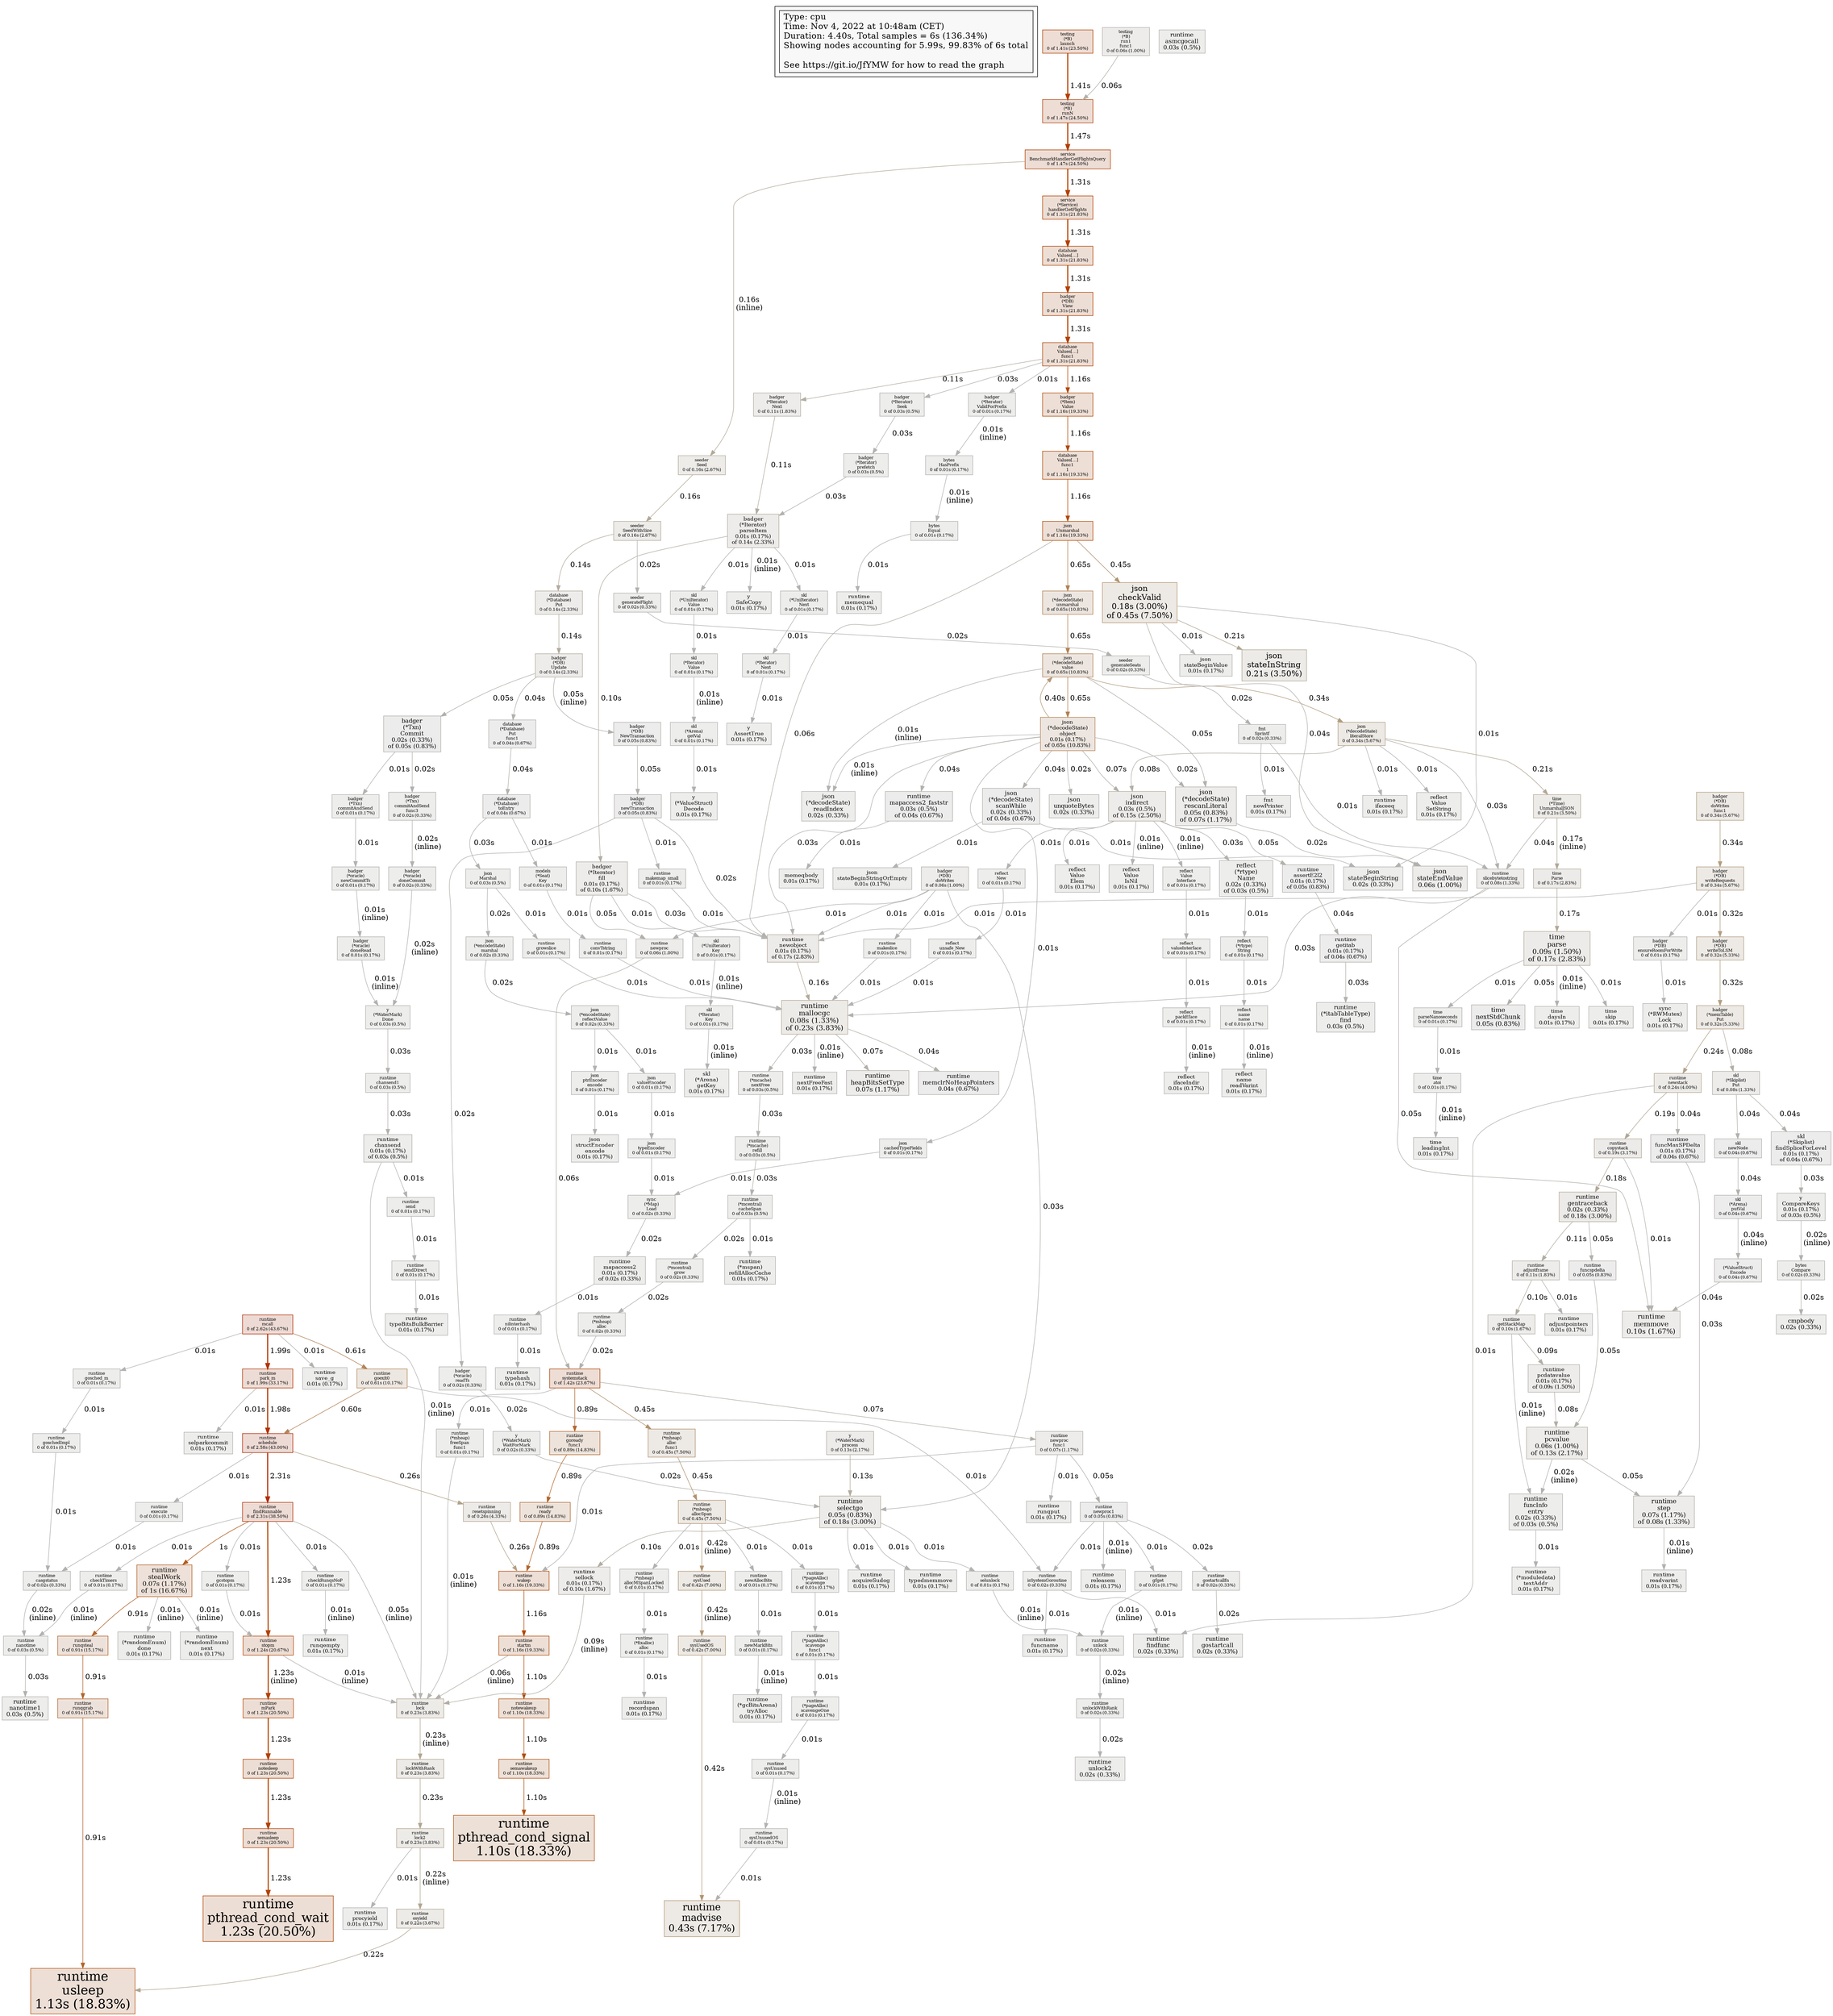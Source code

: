 digraph "unnamed" {
node [style=filled fillcolor="#f8f8f8"]
subgraph cluster_L { "Type: cpu" [shape=box fontsize=16 label="Type: cpu\lTime: Nov 4, 2022 at 10:48am (CET)\lDuration: 4.40s, Total samples = 6s (136.34%)\lShowing nodes accounting for 5.99s, 99.83% of 6s total\l\lSee https://git.io/JfYMW for how to read the graph\l"] }
N1 [label="runtime\nmcall\n0 of 2.62s (43.67%)" id="node1" fontsize=8 shape=box tooltip="runtime.mcall (2.62s)" color="#b22700" fillcolor="#eddad5"]
N2 [label="runtime\nschedule\n0 of 2.58s (43.00%)" id="node2" fontsize=8 shape=box tooltip="runtime.schedule (2.58s)" color="#b22700" fillcolor="#eddad5"]
N3 [label="runtime\nusleep\n1.13s (18.83%)" id="node3" fontsize=24 shape=box tooltip="runtime.usleep (1.13s)" color="#b24c0a" fillcolor="#eddfd6"]
N4 [label="runtime\nsystemstack\n0 of 1.42s (23.67%)" id="node4" fontsize=8 shape=box tooltip="runtime.systemstack (1.42s)" color="#b23e00" fillcolor="#edddd5"]
N5 [label="runtime\nfindRunnable\n0 of 2.31s (38.50%)" id="node5" fontsize=8 shape=box tooltip="runtime.findRunnable (2.31s)" color="#b22c00" fillcolor="#eddbd5"]
N6 [label="runtime\npthread_cond_wait\n1.23s (20.50%)" id="node6" fontsize=24 shape=box tooltip="runtime.pthread_cond_wait (1.23s)" color="#b24300" fillcolor="#edded5"]
N7 [label="runtime\npthread_cond_signal\n1.10s (18.33%)" id="node7" fontsize=24 shape=box tooltip="runtime.pthread_cond_signal (1.10s)" color="#b2500e" fillcolor="#ede0d7"]
N8 [label="json\n(*decodeState)\nvalue\n0 of 0.65s (10.83%)" id="node8" fontsize=8 shape=box tooltip="encoding/json.(*decodeState).value (0.65s)" color="#b28051" fillcolor="#ede6e0"]
N9 [label="json\nUnmarshal\n0 of 1.16s (19.33%)" id="node9" fontsize=8 shape=box tooltip="encoding/json.Unmarshal (1.16s)" color="#b24905" fillcolor="#eddfd6"]
N10 [label="testing\n(*B)\nlaunch\n0 of 1.41s (23.50%)" id="node10" fontsize=8 shape=box tooltip="testing.(*B).launch (1.41s)" color="#b23e00" fillcolor="#edddd5"]
N11 [label="json\n(*decodeState)\nobject\n0.01s (0.17%)\nof 0.65s (10.83%)" id="node11" fontsize=10 shape=box tooltip="encoding/json.(*decodeState).object (0.65s)" color="#b28051" fillcolor="#ede6e0"]
N12 [label="runtime\nwakep\n0 of 1.16s (19.33%)" id="node12" fontsize=8 shape=box tooltip="runtime.wakep (1.16s)" color="#b24905" fillcolor="#eddfd6"]
N13 [label="runtime\nmadvise\n0.43s (7.17%)" id="node13" fontsize=18 shape=box tooltip="runtime.madvise (0.43s)" color="#b29572" fillcolor="#ede9e4"]
N14 [label="runtime\nmallocgc\n0.08s (1.33%)\nof 0.23s (3.83%)" id="node14" fontsize=13 shape=box tooltip="runtime.mallocgc (0.23s)" color="#b2a590" fillcolor="#edebe8"]
N15 [label="json\ncheckValid\n0.18s (3.00%)\nof 0.45s (7.50%)" id="node15" fontsize=15 shape=box tooltip="encoding/json.checkValid (0.45s)" color="#b2936f" fillcolor="#ede9e4"]
N16 [label="database\nValues[…]\nfunc1\n0 of 1.31s (21.83%)" id="node16" fontsize=8 shape=box tooltip="github.com/christophwitzko/flight-booking-service/pkg/database.Values[...].func1 (1.31s)" color="#b24100" fillcolor="#edded5"]
N17 [label="service\nBenchmarkHandlerGetFlightsQuery\n0 of 1.47s (24.50%)" id="node17" fontsize=8 shape=box tooltip="github.com/christophwitzko/flight-booking-service/pkg/service.BenchmarkHandlerGetFlightsQuery (1.47s)" color="#b23d00" fillcolor="#edddd5"]
N18 [label="runtime\nstealWork\n0.07s (1.17%)\nof 1s (16.67%)" id="node18" fontsize=12 shape=box tooltip="runtime.stealWork (1s)" color="#b25b1d" fillcolor="#ede1d9"]
N19 [label="json\nindirect\n0.03s (0.5%)\nof 0.15s (2.50%)" id="node19" fontsize=11 shape=box tooltip="encoding/json.indirect (0.15s)" color="#b2ab9c" fillcolor="#edecea"]
N20 [label="runtime\nselectgo\n0.05s (0.83%)\nof 0.18s (3.00%)" id="node20" fontsize=12 shape=box tooltip="runtime.selectgo (0.18s)" color="#b2a997" fillcolor="#edebe9"]
N21 [label="json\n(*decodeState)\nliteralStore\n0 of 0.34s (5.67%)" id="node21" fontsize=8 shape=box tooltip="encoding/json.(*decodeState).literalStore (0.34s)" color="#b29d7f" fillcolor="#edeae6"]
N22 [label="runtime\nnewobject\n0.01s (0.17%)\nof 0.17s (2.83%)" id="node22" fontsize=10 shape=box tooltip="runtime.newobject (0.17s)" color="#b2a999" fillcolor="#edebe9"]
N23 [label="runtime\nlock\n0 of 0.23s (3.83%)" id="node23" fontsize=8 shape=box tooltip="runtime.lock (0.23s)" color="#b2a590" fillcolor="#edebe8"]
N24 [label="json\nstateInString\n0.21s (3.50%)" id="node24" fontsize=15 shape=box tooltip="encoding/json.stateInString (0.21s)" color="#b2a793" fillcolor="#edebe8"]
N25 [label="time\nparse\n0.09s (1.50%)\nof 0.17s (2.83%)" id="node25" fontsize=13 shape=box tooltip="time.parse (0.17s)" color="#b2a999" fillcolor="#edebe9"]
N26 [label="runtime\npcvalue\n0.06s (1.00%)\nof 0.13s (2.17%)" id="node26" fontsize=12 shape=box tooltip="runtime.pcvalue (0.13s)" color="#b2ac9f" fillcolor="#edecea"]
N27 [label="testing\n(*B)\nrunN\n0 of 1.47s (24.50%)" id="node27" fontsize=8 shape=box tooltip="testing.(*B).runN (1.47s)" color="#b23d00" fillcolor="#edddd5"]
N28 [label="runtime\nstartm\n0 of 1.16s (19.33%)" id="node28" fontsize=8 shape=box tooltip="runtime.startm (1.16s)" color="#b24905" fillcolor="#eddfd6"]
N29 [label="badger\n(*DB)\ndoWrites\nfunc1\n0 of 0.34s (5.67%)" id="node29" fontsize=8 shape=box tooltip="github.com/dgraph-io/badger/v3.(*DB).doWrites.func1 (0.34s)" color="#b29d7f" fillcolor="#edeae6"]
N30 [label="runtime\nmemmove\n0.10s (1.67%)" id="node30" fontsize=13 shape=box tooltip="runtime.memmove (0.10s)" color="#b2aea3" fillcolor="#edeceb"]
N31 [label="badger\n(*Iterator)\nparseItem\n0.01s (0.17%)\nof 0.14s (2.33%)" id="node31" fontsize=10 shape=box tooltip="github.com/dgraph-io/badger/v3.(*Iterator).parseItem (0.14s)" color="#b2ab9d" fillcolor="#edecea"]
N32 [label="badger\n(*memTable)\nPut\n0 of 0.32s (5.33%)" id="node32" fontsize=8 shape=box tooltip="github.com/dgraph-io/badger/v3.(*memTable).Put (0.32s)" color="#b29e82" fillcolor="#edeae6"]
N33 [label="runtime\ngentraceback\n0.02s (0.33%)\nof 0.18s (3.00%)" id="node33" fontsize=11 shape=box tooltip="runtime.gentraceback (0.18s)" color="#b2a997" fillcolor="#edebe9"]
N34 [label="badger\n(*DB)\nUpdate\n0 of 0.14s (2.33%)" id="node34" fontsize=8 shape=box tooltip="github.com/dgraph-io/badger/v3.(*DB).Update (0.14s)" color="#b2ab9d" fillcolor="#edecea"]
N35 [label="runtime\nnewstack\n0 of 0.24s (4.00%)" id="node35" fontsize=8 shape=box tooltip="runtime.newstack (0.24s)" color="#b2a48e" fillcolor="#edebe8"]
N36 [label="runtime\n(*mheap)\nallocSpan\n0 of 0.45s (7.50%)" id="node36" fontsize=8 shape=box tooltip="runtime.(*mheap).allocSpan (0.45s)" color="#b2936f" fillcolor="#ede9e4"]
N37 [label="runtime\nstep\n0.07s (1.17%)\nof 0.08s (1.33%)" id="node37" fontsize=12 shape=box tooltip="runtime.step (0.08s)" color="#b2afa6" fillcolor="#edeceb"]
N38 [label="runtime\nslicebytetostring\n0 of 0.08s (1.33%)" id="node38" fontsize=8 shape=box tooltip="runtime.slicebytetostring (0.08s)" color="#b2afa6" fillcolor="#edeceb"]
N39 [label="badger\n(*Iterator)\nfill\n0.01s (0.17%)\nof 0.10s (1.67%)" id="node39" fontsize=10 shape=box tooltip="github.com/dgraph-io/badger/v3.(*Iterator).fill (0.10s)" color="#b2aea3" fillcolor="#edeceb"]
N40 [label="json\nstateEndValue\n0.06s (1.00%)" id="node40" fontsize=12 shape=box tooltip="encoding/json.stateEndValue (0.06s)" color="#b2b0a9" fillcolor="#edeceb"]
N41 [label="json\n(*decodeState)\nrescanLiteral\n0.05s (0.83%)\nof 0.07s (1.17%)" id="node41" fontsize=12 shape=box tooltip="encoding/json.(*decodeState).rescanLiteral (0.07s)" color="#b2afa8" fillcolor="#edeceb"]
N42 [label="runtime\nstopm\n0 of 1.24s (20.67%)" id="node42" fontsize=8 shape=box tooltip="runtime.stopm (1.24s)" color="#b24300" fillcolor="#edded5"]
N43 [label="badger\n(*DB)\ndoWrites\n0 of 0.06s (1.00%)" id="node43" fontsize=8 shape=box tooltip="github.com/dgraph-io/badger/v3.(*DB).doWrites (0.06s)" color="#b2b0a9" fillcolor="#edeceb"]
N44 [label="time\n(*Time)\nUnmarshalJSON\n0 of 0.21s (3.50%)" id="node44" fontsize=8 shape=box tooltip="time.(*Time).UnmarshalJSON (0.21s)" color="#b2a793" fillcolor="#edebe8"]
N45 [label="runtime\nheapBitsSetType\n0.07s (1.17%)" id="node45" fontsize=12 shape=box tooltip="runtime.heapBitsSetType (0.07s)" color="#b2afa8" fillcolor="#edeceb"]
N46 [label="y\n(*WaterMark)\nprocess\n0 of 0.13s (2.17%)" id="node46" fontsize=8 shape=box tooltip="github.com/dgraph-io/badger/v3/y.(*WaterMark).process (0.13s)" color="#b2ac9f" fillcolor="#edecea"]
N47 [label="badger\n(*DB)\nwriteRequests\n0 of 0.34s (5.67%)" id="node47" fontsize=8 shape=box tooltip="github.com/dgraph-io/badger/v3.(*DB).writeRequests (0.34s)" color="#b29d7f" fillcolor="#edeae6"]
N48 [label="time\nnextStdChunk\n0.05s (0.83%)" id="node48" fontsize=12 shape=box tooltip="time.nextStdChunk (0.05s)" color="#b2b0ab" fillcolor="#edecec"]
N49 [label="badger\n(*Txn)\nCommit\n0.02s (0.33%)\nof 0.05s (0.83%)" id="node49" fontsize=11 shape=box tooltip="github.com/dgraph-io/badger/v3.(*Txn).Commit (0.05s)" color="#b2b0ab" fillcolor="#edecec"]
N50 [label="runtime\nnewproc1\n0 of 0.05s (0.83%)" id="node50" fontsize=8 shape=box tooltip="runtime.newproc1 (0.05s)" color="#b2b0ab" fillcolor="#edecec"]
N51 [label="runtime\npark_m\n0 of 1.99s (33.17%)" id="node51" fontsize=8 shape=box tooltip="runtime.park_m (1.99s)" color="#b23200" fillcolor="#eddcd5"]
N52 [label="runtime\nasmcgocall\n0.03s (0.5%)" id="node52" fontsize=11 shape=box tooltip="runtime.asmcgocall (0.03s)" color="#b2b1ae" fillcolor="#ededec"]
N53 [label="seeder\nSeedWithSize\n0 of 0.16s (2.67%)" id="node53" fontsize=8 shape=box tooltip="github.com/christophwitzko/flight-booking-service/pkg/database/seeder.SeedWithSize (0.16s)" color="#b2aa9a" fillcolor="#edece9"]
N54 [label="runtime\nnewproc\nfunc1\n0 of 0.07s (1.17%)" id="node54" fontsize=8 shape=box tooltip="runtime.newproc.func1 (0.07s)" color="#b2afa8" fillcolor="#edeceb"]
N55 [label="json\n(*decodeState)\nscanWhile\n0.02s (0.33%)\nof 0.04s (0.67%)" id="node55" fontsize=11 shape=box tooltip="encoding/json.(*decodeState).scanWhile (0.04s)" color="#b2b1ac" fillcolor="#edecec"]
N56 [label="skl\n(*Skiplist)\nPut\n0 of 0.08s (1.33%)" id="node56" fontsize=8 shape=box tooltip="github.com/dgraph-io/badger/v3/skl.(*Skiplist).Put (0.08s)" color="#b2afa6" fillcolor="#edeceb"]
N57 [label="runtime\nmemclrNoHeapPointers\n0.04s (0.67%)" id="node57" fontsize=11 shape=box tooltip="runtime.memclrNoHeapPointers (0.04s)" color="#b2b1ac" fillcolor="#edecec"]
N58 [label="badger\n(*DB)\nnewTransaction\n0 of 0.05s (0.83%)" id="node58" fontsize=8 shape=box tooltip="github.com/dgraph-io/badger/v3.(*DB).newTransaction (0.05s)" color="#b2b0ab" fillcolor="#edecec"]
N59 [label="runtime\nfuncInfo\nentry\n0.02s (0.33%)\nof 0.03s (0.5%)" id="node59" fontsize=11 shape=box tooltip="runtime.funcInfo.entry (0.03s)" color="#b2b1ae" fillcolor="#ededec"]
N60 [label="runtime\ngoexit0\n0 of 0.61s (10.17%)" id="node60" fontsize=8 shape=box tooltip="runtime.goexit0 (0.61s)" color="#b28457" fillcolor="#ede7e1"]
N61 [label="runtime\nmapaccess2_faststr\n0.03s (0.5%)\nof 0.04s (0.67%)" id="node61" fontsize=11 shape=box tooltip="runtime.mapaccess2_faststr (0.04s)" color="#b2b1ac" fillcolor="#edecec"]
N62 [label="json\n(*decodeState)\nreadIndex\n0.02s (0.33%)" id="node62" fontsize=11 shape=box tooltip="encoding/json.(*decodeState).readIndex (0.02s)" color="#b2b1af" fillcolor="#ededec"]
N63 [label="json\nstateBeginString\n0.02s (0.33%)" id="node63" fontsize=11 shape=box tooltip="encoding/json.stateBeginString (0.02s)" color="#b2b1af" fillcolor="#ededec"]
N64 [label="runtime\n(*itabTableType)\nfind\n0.03s (0.5%)" id="node64" fontsize=11 shape=box tooltip="runtime.(*itabTableType).find (0.03s)" color="#b2b1ae" fillcolor="#ededec"]
N65 [label="runtime\nfindfunc\n0.02s (0.33%)" id="node65" fontsize=11 shape=box tooltip="runtime.findfunc (0.02s)" color="#b2b1af" fillcolor="#ededec"]
N66 [label="runtime\nnanotime1\n0.03s (0.5%)" id="node66" fontsize=11 shape=box tooltip="runtime.nanotime1 (0.03s)" color="#b2b1ae" fillcolor="#ededec"]
N67 [label="testing\n(*B)\nrun1\nfunc1\n0 of 0.06s (1.00%)" id="node67" fontsize=8 shape=box tooltip="testing.(*B).run1.func1 (0.06s)" color="#b2b0a9" fillcolor="#edeceb"]
N68 [label="runtime\nlock2\n0 of 0.23s (3.83%)" id="node68" fontsize=8 shape=box tooltip="runtime.lock2 (0.23s)" color="#b2a590" fillcolor="#edebe8"]
N69 [label="runtime\nchansend\n0.01s (0.17%)\nof 0.03s (0.5%)" id="node69" fontsize=10 shape=box tooltip="runtime.chansend (0.03s)" color="#b2b1ae" fillcolor="#ededec"]
N70 [label="runtime\nsellock\n0.01s (0.17%)\nof 0.10s (1.67%)" id="node70" fontsize=10 shape=box tooltip="runtime.sellock (0.10s)" color="#b2aea3" fillcolor="#edeceb"]
N71 [label="runtime\ncopystack\n0 of 0.19s (3.17%)" id="node71" fontsize=8 shape=box tooltip="runtime.copystack (0.19s)" color="#b2a896" fillcolor="#edebe9"]
N72 [label="runtime\npcdatavalue\n0.01s (0.17%)\nof 0.09s (1.50%)" id="node72" fontsize=10 shape=box tooltip="runtime.pcdatavalue (0.09s)" color="#b2aea5" fillcolor="#edeceb"]
N73 [label="runtime\nadjustframe\n0 of 0.11s (1.83%)" id="node73" fontsize=8 shape=box tooltip="runtime.adjustframe (0.11s)" color="#b2ada2" fillcolor="#edecea"]
N74 [label="reflect\n(*rtype)\nName\n0.02s (0.33%)\nof 0.03s (0.5%)" id="node74" fontsize=11 shape=box tooltip="reflect.(*rtype).Name (0.03s)" color="#b2b1ae" fillcolor="#ededec"]
N75 [label="runtime\ngetStackMap\n0 of 0.10s (1.67%)" id="node75" fontsize=8 shape=box tooltip="runtime.getStackMap (0.10s)" color="#b2aea3" fillcolor="#edeceb"]
N76 [label="runtime\nassertE2I2\n0.01s (0.17%)\nof 0.05s (0.83%)" id="node76" fontsize=10 shape=box tooltip="runtime.assertE2I2 (0.05s)" color="#b2b0ab" fillcolor="#edecec"]
N77 [label="skl\n(*Skiplist)\nfindSpliceForLevel\n0.01s (0.17%)\nof 0.04s (0.67%)" id="node77" fontsize=10 shape=box tooltip="github.com/dgraph-io/badger/v3/skl.(*Skiplist).findSpliceForLevel (0.04s)" color="#b2b1ac" fillcolor="#edecec"]
N78 [label="runtime\nfuncMaxSPDelta\n0.01s (0.17%)\nof 0.04s (0.67%)" id="node78" fontsize=10 shape=box tooltip="runtime.funcMaxSPDelta (0.04s)" color="#b2b1ac" fillcolor="#edecec"]
N79 [label="runtime\ngetitab\n0.01s (0.17%)\nof 0.04s (0.67%)" id="node79" fontsize=10 shape=box tooltip="runtime.getitab (0.04s)" color="#b2b1ac" fillcolor="#edecec"]
N80 [label="cmpbody\n0.02s (0.33%)" id="node80" fontsize=11 shape=box tooltip="cmpbody (0.02s)" color="#b2b1af" fillcolor="#ededec"]
N81 [label="json\nunquoteBytes\n0.02s (0.33%)" id="node81" fontsize=11 shape=box tooltip="encoding/json.unquoteBytes (0.02s)" color="#b2b1af" fillcolor="#ededec"]
N82 [label="runtime\ngostartcall\n0.02s (0.33%)" id="node82" fontsize=11 shape=box tooltip="runtime.gostartcall (0.02s)" color="#b2b1af" fillcolor="#ededec"]
N83 [label="runtime\nisSystemGoroutine\n0 of 0.02s (0.33%)" id="node83" fontsize=8 shape=box tooltip="runtime.isSystemGoroutine (0.02s)" color="#b2b1af" fillcolor="#ededec"]
N84 [label="runtime\nunlock2\n0.02s (0.33%)" id="node84" fontsize=11 shape=box tooltip="runtime.unlock2 (0.02s)" color="#b2b1af" fillcolor="#ededec"]
N85 [label="runtime\nnewproc\n0 of 0.06s (1.00%)" id="node85" fontsize=8 shape=box tooltip="runtime.newproc (0.06s)" color="#b2b0a9" fillcolor="#edeceb"]
N86 [label="y\nCompareKeys\n0.01s (0.17%)\nof 0.03s (0.5%)" id="node86" fontsize=10 shape=box tooltip="github.com/dgraph-io/badger/v3/y.CompareKeys (0.03s)" color="#b2b1ae" fillcolor="#ededec"]
N87 [label="database\n(*Database)\ntoEntry\n0 of 0.04s (0.67%)" id="node87" fontsize=8 shape=box tooltip="github.com/christophwitzko/flight-booking-service/pkg/database.(*Database).toEntry (0.04s)" color="#b2b1ac" fillcolor="#edecec"]
N88 [label="runtime\nmapaccess2\n0.01s (0.17%)\nof 0.02s (0.33%)" id="node88" fontsize=10 shape=box tooltip="runtime.mapaccess2 (0.02s)" color="#b2b1af" fillcolor="#ededec"]
N89 [label="json\nMarshal\n0 of 0.03s (0.5%)" id="node89" fontsize=8 shape=box tooltip="encoding/json.Marshal (0.03s)" color="#b2b1ae" fillcolor="#ededec"]
N90 [label="y\n(*WaterMark)\nDone\n0 of 0.03s (0.5%)" id="node90" fontsize=8 shape=box tooltip="github.com/dgraph-io/badger/v3/y.(*WaterMark).Done (0.03s)" color="#b2b1ae" fillcolor="#ededec"]
N91 [label="runtime\n(*mcentral)\ncacheSpan\n0 of 0.03s (0.5%)" id="node91" fontsize=8 shape=box tooltip="runtime.(*mcentral).cacheSpan (0.03s)" color="#b2b1ae" fillcolor="#ededec"]
N92 [label="runtime\nnanotime\n0 of 0.03s (0.5%)" id="node92" fontsize=8 shape=box tooltip="runtime.nanotime (0.03s)" color="#b2b1ae" fillcolor="#ededec"]
N93 [label="json\n(*encodeState)\nreflectValue\n0 of 0.02s (0.33%)" id="node93" fontsize=8 shape=box tooltip="encoding/json.(*encodeState).reflectValue (0.02s)" color="#b2b1af" fillcolor="#ededec"]
N94 [label="json\nstateBeginStringOrEmpty\n0.01s (0.17%)" id="node94" fontsize=10 shape=box tooltip="encoding/json.stateBeginStringOrEmpty (0.01s)" color="#b2b2b1" fillcolor="#ededec"]
N95 [label="json\nstateBeginValue\n0.01s (0.17%)" id="node95" fontsize=10 shape=box tooltip="encoding/json.stateBeginValue (0.01s)" color="#b2b2b1" fillcolor="#ededec"]
N96 [label="json\nstructEncoder\nencode\n0.01s (0.17%)" id="node96" fontsize=10 shape=box tooltip="encoding/json.structEncoder.encode (0.01s)" color="#b2b2b1" fillcolor="#ededec"]
N97 [label="fmt\nSprintf\n0 of 0.02s (0.33%)" id="node97" fontsize=8 shape=box tooltip="fmt.Sprintf (0.02s)" color="#b2b1af" fillcolor="#ededec"]
N98 [label="fmt\nnewPrinter\n0.01s (0.17%)" id="node98" fontsize=10 shape=box tooltip="fmt.newPrinter (0.01s)" color="#b2b2b1" fillcolor="#ededec"]
N99 [label="skl\n(*Arena)\ngetKey\n0.01s (0.17%)" id="node99" fontsize=10 shape=box tooltip="github.com/dgraph-io/badger/v3/skl.(*Arena).getKey (0.01s)" color="#b2b2b1" fillcolor="#ededec"]
N100 [label="y\n(*ValueStruct)\nDecode\n0.01s (0.17%)" id="node100" fontsize=10 shape=box tooltip="github.com/dgraph-io/badger/v3/y.(*ValueStruct).Decode (0.01s)" color="#b2b2b1" fillcolor="#ededec"]
N101 [label="y\nAssertTrue\n0.01s (0.17%)" id="node101" fontsize=10 shape=box tooltip="github.com/dgraph-io/badger/v3/y.AssertTrue (0.01s)" color="#b2b2b1" fillcolor="#ededec"]
N102 [label="y\nSafeCopy\n0.01s (0.17%)" id="node102" fontsize=10 shape=box tooltip="github.com/dgraph-io/badger/v3/y.SafeCopy (0.01s)" color="#b2b2b1" fillcolor="#ededec"]
N103 [label="memeqbody\n0.01s (0.17%)" id="node103" fontsize=10 shape=box tooltip="memeqbody (0.01s)" color="#b2b2b1" fillcolor="#ededec"]
N104 [label="reflect\nValue\nElem\n0.01s (0.17%)" id="node104" fontsize=10 shape=box tooltip="reflect.Value.Elem (0.01s)" color="#b2b2b1" fillcolor="#ededec"]
N105 [label="reflect\nValue\nIsNil\n0.01s (0.17%)" id="node105" fontsize=10 shape=box tooltip="reflect.Value.IsNil (0.01s)" color="#b2b2b1" fillcolor="#ededec"]
N106 [label="reflect\nValue\nSetString\n0.01s (0.17%)" id="node106" fontsize=10 shape=box tooltip="reflect.Value.SetString (0.01s)" color="#b2b2b1" fillcolor="#ededec"]
N107 [label="reflect\nifaceIndir\n0.01s (0.17%)" id="node107" fontsize=10 shape=box tooltip="reflect.ifaceIndir (0.01s)" color="#b2b2b1" fillcolor="#ededec"]
N108 [label="reflect\nname\nreadVarint\n0.01s (0.17%)" id="node108" fontsize=10 shape=box tooltip="reflect.name.readVarint (0.01s)" color="#b2b2b1" fillcolor="#ededec"]
N109 [label="runtime\n(*gcBitsArena)\ntryAlloc\n0.01s (0.17%)" id="node109" fontsize=10 shape=box tooltip="runtime.(*gcBitsArena).tryAlloc (0.01s)" color="#b2b2b1" fillcolor="#ededec"]
N110 [label="runtime\n(*moduledata)\ntextAddr\n0.01s (0.17%)" id="node110" fontsize=10 shape=box tooltip="runtime.(*moduledata).textAddr (0.01s)" color="#b2b2b1" fillcolor="#ededec"]
N111 [label="runtime\n(*mspan)\nrefillAllocCache\n0.01s (0.17%)" id="node111" fontsize=10 shape=box tooltip="runtime.(*mspan).refillAllocCache (0.01s)" color="#b2b2b1" fillcolor="#ededec"]
N112 [label="runtime\n(*randomEnum)\ndone\n0.01s (0.17%)" id="node112" fontsize=10 shape=box tooltip="runtime.(*randomEnum).done (0.01s)" color="#b2b2b1" fillcolor="#ededec"]
N113 [label="runtime\n(*randomEnum)\nnext\n0.01s (0.17%)" id="node113" fontsize=10 shape=box tooltip="runtime.(*randomEnum).next (0.01s)" color="#b2b2b1" fillcolor="#ededec"]
N114 [label="runtime\nacquireSudog\n0.01s (0.17%)" id="node114" fontsize=10 shape=box tooltip="runtime.acquireSudog (0.01s)" color="#b2b2b1" fillcolor="#ededec"]
N115 [label="runtime\nadjustpointers\n0.01s (0.17%)" id="node115" fontsize=10 shape=box tooltip="runtime.adjustpointers (0.01s)" color="#b2b2b1" fillcolor="#ededec"]
N116 [label="runtime\ncasgstatus\n0 of 0.02s (0.33%)" id="node116" fontsize=8 shape=box tooltip="runtime.casgstatus (0.02s)" color="#b2b1af" fillcolor="#ededec"]
N117 [label="runtime\nfuncname\n0.01s (0.17%)" id="node117" fontsize=10 shape=box tooltip="runtime.funcname (0.01s)" color="#b2b2b1" fillcolor="#ededec"]
N118 [label="runtime\nifaceeq\n0.01s (0.17%)" id="node118" fontsize=10 shape=box tooltip="runtime.ifaceeq (0.01s)" color="#b2b2b1" fillcolor="#ededec"]
N119 [label="runtime\nmemequal\n0.01s (0.17%)" id="node119" fontsize=10 shape=box tooltip="runtime.memequal (0.01s)" color="#b2b2b1" fillcolor="#ededec"]
N120 [label="runtime\nnextFreeFast\n0.01s (0.17%)" id="node120" fontsize=10 shape=box tooltip="runtime.nextFreeFast (0.01s)" color="#b2b2b1" fillcolor="#ededec"]
N121 [label="runtime\nprocyield\n0.01s (0.17%)" id="node121" fontsize=10 shape=box tooltip="runtime.procyield (0.01s)" color="#b2b2b1" fillcolor="#ededec"]
N122 [label="runtime\nreadvarint\n0.01s (0.17%)" id="node122" fontsize=10 shape=box tooltip="runtime.readvarint (0.01s)" color="#b2b2b1" fillcolor="#ededec"]
N123 [label="runtime\nrecordspan\n0.01s (0.17%)" id="node123" fontsize=10 shape=box tooltip="runtime.recordspan (0.01s)" color="#b2b2b1" fillcolor="#ededec"]
N124 [label="runtime\nreleasem\n0.01s (0.17%)" id="node124" fontsize=10 shape=box tooltip="runtime.releasem (0.01s)" color="#b2b2b1" fillcolor="#ededec"]
N125 [label="runtime\nrunqempty\n0.01s (0.17%)" id="node125" fontsize=10 shape=box tooltip="runtime.runqempty (0.01s)" color="#b2b2b1" fillcolor="#ededec"]
N126 [label="runtime\nrunqput\n0.01s (0.17%)" id="node126" fontsize=10 shape=box tooltip="runtime.runqput (0.01s)" color="#b2b2b1" fillcolor="#ededec"]
N127 [label="runtime\nsave_g\n0.01s (0.17%)" id="node127" fontsize=10 shape=box tooltip="runtime.save_g (0.01s)" color="#b2b2b1" fillcolor="#ededec"]
N128 [label="runtime\nselparkcommit\n0.01s (0.17%)" id="node128" fontsize=10 shape=box tooltip="runtime.selparkcommit (0.01s)" color="#b2b2b1" fillcolor="#ededec"]
N129 [label="runtime\ntypeBitsBulkBarrier\n0.01s (0.17%)" id="node129" fontsize=10 shape=box tooltip="runtime.typeBitsBulkBarrier (0.01s)" color="#b2b2b1" fillcolor="#ededec"]
N130 [label="runtime\ntypedmemmove\n0.01s (0.17%)" id="node130" fontsize=10 shape=box tooltip="runtime.typedmemmove (0.01s)" color="#b2b2b1" fillcolor="#ededec"]
N131 [label="runtime\ntypehash\n0.01s (0.17%)" id="node131" fontsize=10 shape=box tooltip="runtime.typehash (0.01s)" color="#b2b2b1" fillcolor="#ededec"]
N132 [label="runtime\nunlock\n0 of 0.02s (0.33%)" id="node132" fontsize=8 shape=box tooltip="runtime.unlock (0.02s)" color="#b2b1af" fillcolor="#ededec"]
N133 [label="sync\n(*Map)\nLoad\n0 of 0.02s (0.33%)" id="node133" fontsize=8 shape=box tooltip="sync.(*Map).Load (0.02s)" color="#b2b1af" fillcolor="#ededec"]
N134 [label="sync\n(*RWMutex)\nLock\n0.01s (0.17%)" id="node134" fontsize=10 shape=box tooltip="sync.(*RWMutex).Lock (0.01s)" color="#b2b2b1" fillcolor="#ededec"]
N135 [label="time\ndaysIn\n0.01s (0.17%)" id="node135" fontsize=10 shape=box tooltip="time.daysIn (0.01s)" color="#b2b2b1" fillcolor="#ededec"]
N136 [label="time\nleadingInt\n0.01s (0.17%)" id="node136" fontsize=10 shape=box tooltip="time.leadingInt (0.01s)" color="#b2b2b1" fillcolor="#ededec"]
N137 [label="time\nskip\n0.01s (0.17%)" id="node137" fontsize=10 shape=box tooltip="time.skip (0.01s)" color="#b2b2b1" fillcolor="#ededec"]
N138 [label="bytes\nCompare\n0 of 0.02s (0.33%)" id="node138" fontsize=8 shape=box tooltip="bytes.Compare (0.02s)" color="#b2b1af" fillcolor="#ededec"]
N139 [label="bytes\nEqual\n0 of 0.01s (0.17%)" id="node139" fontsize=8 shape=box tooltip="bytes.Equal (0.01s)" color="#b2b2b1" fillcolor="#ededec"]
N140 [label="bytes\nHasPrefix\n0 of 0.01s (0.17%)" id="node140" fontsize=8 shape=box tooltip="bytes.HasPrefix (0.01s)" color="#b2b2b1" fillcolor="#ededec"]
N141 [label="json\n(*decodeState)\nunmarshal\n0 of 0.65s (10.83%)" id="node141" fontsize=8 shape=box tooltip="encoding/json.(*decodeState).unmarshal (0.65s)" color="#b28051" fillcolor="#ede6e0"]
N142 [label="json\n(*encodeState)\nmarshal\n0 of 0.02s (0.33%)" id="node142" fontsize=8 shape=box tooltip="encoding/json.(*encodeState).marshal (0.02s)" color="#b2b1af" fillcolor="#ededec"]
N143 [label="json\ncachedTypeFields\n0 of 0.01s (0.17%)" id="node143" fontsize=8 shape=box tooltip="encoding/json.cachedTypeFields (0.01s)" color="#b2b2b1" fillcolor="#ededec"]
N144 [label="json\nptrEncoder\nencode\n0 of 0.01s (0.17%)" id="node144" fontsize=8 shape=box tooltip="encoding/json.ptrEncoder.encode (0.01s)" color="#b2b2b1" fillcolor="#ededec"]
N145 [label="json\ntypeEncoder\n0 of 0.01s (0.17%)" id="node145" fontsize=8 shape=box tooltip="encoding/json.typeEncoder (0.01s)" color="#b2b2b1" fillcolor="#ededec"]
N146 [label="json\nvalueEncoder\n0 of 0.01s (0.17%)" id="node146" fontsize=8 shape=box tooltip="encoding/json.valueEncoder (0.01s)" color="#b2b2b1" fillcolor="#ededec"]
N147 [label="database\n(*Database)\nPut\n0 of 0.14s (2.33%)" id="node147" fontsize=8 shape=box tooltip="github.com/christophwitzko/flight-booking-service/pkg/database.(*Database).Put (0.14s)" color="#b2ab9d" fillcolor="#edecea"]
N148 [label="database\n(*Database)\nPut\nfunc1\n0 of 0.04s (0.67%)" id="node148" fontsize=8 shape=box tooltip="github.com/christophwitzko/flight-booking-service/pkg/database.(*Database).Put.func1 (0.04s)" color="#b2b1ac" fillcolor="#edecec"]
N149 [label="database\nValues[…]\n0 of 1.31s (21.83%)" id="node149" fontsize=8 shape=box tooltip="github.com/christophwitzko/flight-booking-service/pkg/database.Values[...] (1.31s)" color="#b24100" fillcolor="#edded5"]
N150 [label="database\nValues[…]\nfunc1\n1\n0 of 1.16s (19.33%)" id="node150" fontsize=8 shape=box tooltip="github.com/christophwitzko/flight-booking-service/pkg/database.Values[...].func1.1 (1.16s)" color="#b24905" fillcolor="#eddfd6"]
N151 [label="models\n(*Seat)\nKey\n0 of 0.01s (0.17%)" id="node151" fontsize=8 shape=box tooltip="github.com/christophwitzko/flight-booking-service/pkg/database/models.(*Seat).Key (0.01s)" color="#b2b2b1" fillcolor="#ededec"]
N152 [label="seeder\nSeed\n0 of 0.16s (2.67%)" id="node152" fontsize=8 shape=box tooltip="github.com/christophwitzko/flight-booking-service/pkg/database/seeder.Seed (0.16s)" color="#b2aa9a" fillcolor="#edece9"]
N153 [label="seeder\ngenerateFlight\n0 of 0.02s (0.33%)" id="node153" fontsize=8 shape=box tooltip="github.com/christophwitzko/flight-booking-service/pkg/database/seeder.generateFlight (0.02s)" color="#b2b1af" fillcolor="#ededec"]
N154 [label="seeder\ngenerateSeats\n0 of 0.02s (0.33%)" id="node154" fontsize=8 shape=box tooltip="github.com/christophwitzko/flight-booking-service/pkg/database/seeder.generateSeats (0.02s)" color="#b2b1af" fillcolor="#ededec"]
N155 [label="service\n(*Service)\nhandlerGetFlights\n0 of 1.31s (21.83%)" id="node155" fontsize=8 shape=box tooltip="github.com/christophwitzko/flight-booking-service/pkg/service.(*Service).handlerGetFlights (1.31s)" color="#b24100" fillcolor="#edded5"]
N156 [label="badger\n(*DB)\nNewTransaction\n0 of 0.05s (0.83%)" id="node156" fontsize=8 shape=box tooltip="github.com/dgraph-io/badger/v3.(*DB).NewTransaction (0.05s)" color="#b2b0ab" fillcolor="#edecec"]
N157 [label="badger\n(*DB)\nView\n0 of 1.31s (21.83%)" id="node157" fontsize=8 shape=box tooltip="github.com/dgraph-io/badger/v3.(*DB).View (1.31s)" color="#b24100" fillcolor="#edded5"]
N158 [label="badger\n(*DB)\nensureRoomForWrite\n0 of 0.01s (0.17%)" id="node158" fontsize=8 shape=box tooltip="github.com/dgraph-io/badger/v3.(*DB).ensureRoomForWrite (0.01s)" color="#b2b2b1" fillcolor="#ededec"]
N159 [label="badger\n(*DB)\nwriteToLSM\n0 of 0.32s (5.33%)" id="node159" fontsize=8 shape=box tooltip="github.com/dgraph-io/badger/v3.(*DB).writeToLSM (0.32s)" color="#b29e82" fillcolor="#edeae6"]
N160 [label="badger\n(*Item)\nValue\n0 of 1.16s (19.33%)" id="node160" fontsize=8 shape=box tooltip="github.com/dgraph-io/badger/v3.(*Item).Value (1.16s)" color="#b24905" fillcolor="#eddfd6"]
N161 [label="badger\n(*Iterator)\nNext\n0 of 0.11s (1.83%)" id="node161" fontsize=8 shape=box tooltip="github.com/dgraph-io/badger/v3.(*Iterator).Next (0.11s)" color="#b2ada2" fillcolor="#edecea"]
N162 [label="badger\n(*Iterator)\nSeek\n0 of 0.03s (0.5%)" id="node162" fontsize=8 shape=box tooltip="github.com/dgraph-io/badger/v3.(*Iterator).Seek (0.03s)" color="#b2b1ae" fillcolor="#ededec"]
N163 [label="badger\n(*Iterator)\nValidForPrefix\n0 of 0.01s (0.17%)" id="node163" fontsize=8 shape=box tooltip="github.com/dgraph-io/badger/v3.(*Iterator).ValidForPrefix (0.01s)" color="#b2b2b1" fillcolor="#ededec"]
N164 [label="badger\n(*Iterator)\nprefetch\n0 of 0.03s (0.5%)" id="node164" fontsize=8 shape=box tooltip="github.com/dgraph-io/badger/v3.(*Iterator).prefetch (0.03s)" color="#b2b1ae" fillcolor="#ededec"]
N165 [label="badger\n(*Txn)\ncommitAndSend\n0 of 0.01s (0.17%)" id="node165" fontsize=8 shape=box tooltip="github.com/dgraph-io/badger/v3.(*Txn).commitAndSend (0.01s)" color="#b2b2b1" fillcolor="#ededec"]
N166 [label="badger\n(*Txn)\ncommitAndSend\nfunc3\n0 of 0.02s (0.33%)" id="node166" fontsize=8 shape=box tooltip="github.com/dgraph-io/badger/v3.(*Txn).commitAndSend.func3 (0.02s)" color="#b2b1af" fillcolor="#ededec"]
N167 [label="badger\n(*oracle)\ndoneCommit\n0 of 0.02s (0.33%)" id="node167" fontsize=8 shape=box tooltip="github.com/dgraph-io/badger/v3.(*oracle).doneCommit (0.02s)" color="#b2b1af" fillcolor="#ededec"]
N168 [label="badger\n(*oracle)\ndoneRead\n0 of 0.01s (0.17%)" id="node168" fontsize=8 shape=box tooltip="github.com/dgraph-io/badger/v3.(*oracle).doneRead (0.01s)" color="#b2b2b1" fillcolor="#ededec"]
N169 [label="badger\n(*oracle)\nnewCommitTs\n0 of 0.01s (0.17%)" id="node169" fontsize=8 shape=box tooltip="github.com/dgraph-io/badger/v3.(*oracle).newCommitTs (0.01s)" color="#b2b2b1" fillcolor="#ededec"]
N170 [label="badger\n(*oracle)\nreadTs\n0 of 0.02s (0.33%)" id="node170" fontsize=8 shape=box tooltip="github.com/dgraph-io/badger/v3.(*oracle).readTs (0.02s)" color="#b2b1af" fillcolor="#ededec"]
N171 [label="skl\n(*Arena)\ngetVal\n0 of 0.01s (0.17%)" id="node171" fontsize=8 shape=box tooltip="github.com/dgraph-io/badger/v3/skl.(*Arena).getVal (0.01s)" color="#b2b2b1" fillcolor="#ededec"]
N172 [label="skl\n(*Arena)\nputVal\n0 of 0.04s (0.67%)" id="node172" fontsize=8 shape=box tooltip="github.com/dgraph-io/badger/v3/skl.(*Arena).putVal (0.04s)" color="#b2b1ac" fillcolor="#edecec"]
N173 [label="skl\n(*Iterator)\nKey\n0 of 0.01s (0.17%)" id="node173" fontsize=8 shape=box tooltip="github.com/dgraph-io/badger/v3/skl.(*Iterator).Key (0.01s)" color="#b2b2b1" fillcolor="#ededec"]
N174 [label="skl\n(*Iterator)\nNext\n0 of 0.01s (0.17%)" id="node174" fontsize=8 shape=box tooltip="github.com/dgraph-io/badger/v3/skl.(*Iterator).Next (0.01s)" color="#b2b2b1" fillcolor="#ededec"]
N175 [label="skl\n(*Iterator)\nValue\n0 of 0.01s (0.17%)" id="node175" fontsize=8 shape=box tooltip="github.com/dgraph-io/badger/v3/skl.(*Iterator).Value (0.01s)" color="#b2b2b1" fillcolor="#ededec"]
N176 [label="skl\n(*UniIterator)\nKey\n0 of 0.01s (0.17%)" id="node176" fontsize=8 shape=box tooltip="github.com/dgraph-io/badger/v3/skl.(*UniIterator).Key (0.01s)" color="#b2b2b1" fillcolor="#ededec"]
N177 [label="skl\n(*UniIterator)\nNext\n0 of 0.01s (0.17%)" id="node177" fontsize=8 shape=box tooltip="github.com/dgraph-io/badger/v3/skl.(*UniIterator).Next (0.01s)" color="#b2b2b1" fillcolor="#ededec"]
N178 [label="skl\n(*UniIterator)\nValue\n0 of 0.01s (0.17%)" id="node178" fontsize=8 shape=box tooltip="github.com/dgraph-io/badger/v3/skl.(*UniIterator).Value (0.01s)" color="#b2b2b1" fillcolor="#ededec"]
N179 [label="skl\nnewNode\n0 of 0.04s (0.67%)" id="node179" fontsize=8 shape=box tooltip="github.com/dgraph-io/badger/v3/skl.newNode (0.04s)" color="#b2b1ac" fillcolor="#edecec"]
N180 [label="y\n(*ValueStruct)\nEncode\n0 of 0.04s (0.67%)" id="node180" fontsize=8 shape=box tooltip="github.com/dgraph-io/badger/v3/y.(*ValueStruct).Encode (0.04s)" color="#b2b1ac" fillcolor="#edecec"]
N181 [label="y\n(*WaterMark)\nWaitForMark\n0 of 0.02s (0.33%)" id="node181" fontsize=8 shape=box tooltip="github.com/dgraph-io/badger/v3/y.(*WaterMark).WaitForMark (0.02s)" color="#b2b1af" fillcolor="#ededec"]
N182 [label="reflect\n(*rtype)\nString\n0 of 0.01s (0.17%)" id="node182" fontsize=8 shape=box tooltip="reflect.(*rtype).String (0.01s)" color="#b2b2b1" fillcolor="#ededec"]
N183 [label="reflect\nNew\n0 of 0.01s (0.17%)" id="node183" fontsize=8 shape=box tooltip="reflect.New (0.01s)" color="#b2b2b1" fillcolor="#ededec"]
N184 [label="reflect\nValue\nInterface\n0 of 0.01s (0.17%)" id="node184" fontsize=8 shape=box tooltip="reflect.Value.Interface (0.01s)" color="#b2b2b1" fillcolor="#ededec"]
N185 [label="reflect\nname\nname\n0 of 0.01s (0.17%)" id="node185" fontsize=8 shape=box tooltip="reflect.name.name (0.01s)" color="#b2b2b1" fillcolor="#ededec"]
N186 [label="reflect\npackEface\n0 of 0.01s (0.17%)" id="node186" fontsize=8 shape=box tooltip="reflect.packEface (0.01s)" color="#b2b2b1" fillcolor="#ededec"]
N187 [label="reflect\nunsafe_New\n0 of 0.01s (0.17%)" id="node187" fontsize=8 shape=box tooltip="reflect.unsafe_New (0.01s)" color="#b2b2b1" fillcolor="#ededec"]
N188 [label="reflect\nvalueInterface\n0 of 0.01s (0.17%)" id="node188" fontsize=8 shape=box tooltip="reflect.valueInterface (0.01s)" color="#b2b2b1" fillcolor="#ededec"]
N189 [label="runtime\n(*fixalloc)\nalloc\n0 of 0.01s (0.17%)" id="node189" fontsize=8 shape=box tooltip="runtime.(*fixalloc).alloc (0.01s)" color="#b2b2b1" fillcolor="#ededec"]
N190 [label="runtime\n(*mcache)\nnextFree\n0 of 0.03s (0.5%)" id="node190" fontsize=8 shape=box tooltip="runtime.(*mcache).nextFree (0.03s)" color="#b2b1ae" fillcolor="#ededec"]
N191 [label="runtime\n(*mcache)\nrefill\n0 of 0.03s (0.5%)" id="node191" fontsize=8 shape=box tooltip="runtime.(*mcache).refill (0.03s)" color="#b2b1ae" fillcolor="#ededec"]
N192 [label="runtime\n(*mcentral)\ngrow\n0 of 0.02s (0.33%)" id="node192" fontsize=8 shape=box tooltip="runtime.(*mcentral).grow (0.02s)" color="#b2b1af" fillcolor="#ededec"]
N193 [label="runtime\n(*mheap)\nalloc\n0 of 0.02s (0.33%)" id="node193" fontsize=8 shape=box tooltip="runtime.(*mheap).alloc (0.02s)" color="#b2b1af" fillcolor="#ededec"]
N194 [label="runtime\n(*mheap)\nalloc\nfunc1\n0 of 0.45s (7.50%)" id="node194" fontsize=8 shape=box tooltip="runtime.(*mheap).alloc.func1 (0.45s)" color="#b2936f" fillcolor="#ede9e4"]
N195 [label="runtime\n(*mheap)\nallocMSpanLocked\n0 of 0.01s (0.17%)" id="node195" fontsize=8 shape=box tooltip="runtime.(*mheap).allocMSpanLocked (0.01s)" color="#b2b2b1" fillcolor="#ededec"]
N196 [label="runtime\n(*mheap)\nfreeSpan\nfunc1\n0 of 0.01s (0.17%)" id="node196" fontsize=8 shape=box tooltip="runtime.(*mheap).freeSpan.func1 (0.01s)" color="#b2b2b1" fillcolor="#ededec"]
N197 [label="runtime\n(*pageAlloc)\nscavenge\n0 of 0.01s (0.17%)" id="node197" fontsize=8 shape=box tooltip="runtime.(*pageAlloc).scavenge (0.01s)" color="#b2b2b1" fillcolor="#ededec"]
N198 [label="runtime\n(*pageAlloc)\nscavenge\nfunc1\n0 of 0.01s (0.17%)" id="node198" fontsize=8 shape=box tooltip="runtime.(*pageAlloc).scavenge.func1 (0.01s)" color="#b2b2b1" fillcolor="#ededec"]
N199 [label="runtime\n(*pageAlloc)\nscavengeOne\n0 of 0.01s (0.17%)" id="node199" fontsize=8 shape=box tooltip="runtime.(*pageAlloc).scavengeOne (0.01s)" color="#b2b2b1" fillcolor="#ededec"]
N200 [label="runtime\nchansend1\n0 of 0.03s (0.5%)" id="node200" fontsize=8 shape=box tooltip="runtime.chansend1 (0.03s)" color="#b2b1ae" fillcolor="#ededec"]
N201 [label="runtime\ncheckRunqsNoP\n0 of 0.01s (0.17%)" id="node201" fontsize=8 shape=box tooltip="runtime.checkRunqsNoP (0.01s)" color="#b2b2b1" fillcolor="#ededec"]
N202 [label="runtime\ncheckTimers\n0 of 0.01s (0.17%)" id="node202" fontsize=8 shape=box tooltip="runtime.checkTimers (0.01s)" color="#b2b2b1" fillcolor="#ededec"]
N203 [label="runtime\nconvTstring\n0 of 0.01s (0.17%)" id="node203" fontsize=8 shape=box tooltip="runtime.convTstring (0.01s)" color="#b2b2b1" fillcolor="#ededec"]
N204 [label="runtime\nexecute\n0 of 0.01s (0.17%)" id="node204" fontsize=8 shape=box tooltip="runtime.execute (0.01s)" color="#b2b2b1" fillcolor="#ededec"]
N205 [label="runtime\nfuncspdelta\n0 of 0.05s (0.83%)" id="node205" fontsize=8 shape=box tooltip="runtime.funcspdelta (0.05s)" color="#b2b0ab" fillcolor="#edecec"]
N206 [label="runtime\ngcstopm\n0 of 0.01s (0.17%)" id="node206" fontsize=8 shape=box tooltip="runtime.gcstopm (0.01s)" color="#b2b2b1" fillcolor="#ededec"]
N207 [label="runtime\ngfget\n0 of 0.01s (0.17%)" id="node207" fontsize=8 shape=box tooltip="runtime.gfget (0.01s)" color="#b2b2b1" fillcolor="#ededec"]
N208 [label="runtime\ngoready\nfunc1\n0 of 0.89s (14.83%)" id="node208" fontsize=8 shape=box tooltip="runtime.goready.func1 (0.89s)" color="#b2672e" fillcolor="#ede3db"]
N209 [label="runtime\ngoschedImpl\n0 of 0.01s (0.17%)" id="node209" fontsize=8 shape=box tooltip="runtime.goschedImpl (0.01s)" color="#b2b2b1" fillcolor="#ededec"]
N210 [label="runtime\ngosched_m\n0 of 0.01s (0.17%)" id="node210" fontsize=8 shape=box tooltip="runtime.gosched_m (0.01s)" color="#b2b2b1" fillcolor="#ededec"]
N211 [label="runtime\ngostartcallfn\n0 of 0.02s (0.33%)" id="node211" fontsize=8 shape=box tooltip="runtime.gostartcallfn (0.02s)" color="#b2b1af" fillcolor="#ededec"]
N212 [label="runtime\ngrowslice\n0 of 0.01s (0.17%)" id="node212" fontsize=8 shape=box tooltip="runtime.growslice (0.01s)" color="#b2b2b1" fillcolor="#ededec"]
N213 [label="runtime\nlockWithRank\n0 of 0.23s (3.83%)" id="node213" fontsize=8 shape=box tooltip="runtime.lockWithRank (0.23s)" color="#b2a590" fillcolor="#edebe8"]
N214 [label="runtime\nmPark\n0 of 1.23s (20.50%)" id="node214" fontsize=8 shape=box tooltip="runtime.mPark (1.23s)" color="#b24300" fillcolor="#edded5"]
N215 [label="runtime\nmakemap_small\n0 of 0.01s (0.17%)" id="node215" fontsize=8 shape=box tooltip="runtime.makemap_small (0.01s)" color="#b2b2b1" fillcolor="#ededec"]
N216 [label="runtime\nmakeslice\n0 of 0.01s (0.17%)" id="node216" fontsize=8 shape=box tooltip="runtime.makeslice (0.01s)" color="#b2b2b1" fillcolor="#ededec"]
N217 [label="runtime\nnewAllocBits\n0 of 0.01s (0.17%)" id="node217" fontsize=8 shape=box tooltip="runtime.newAllocBits (0.01s)" color="#b2b2b1" fillcolor="#ededec"]
N218 [label="runtime\nnewMarkBits\n0 of 0.01s (0.17%)" id="node218" fontsize=8 shape=box tooltip="runtime.newMarkBits (0.01s)" color="#b2b2b1" fillcolor="#ededec"]
N219 [label="runtime\nnilinterhash\n0 of 0.01s (0.17%)" id="node219" fontsize=8 shape=box tooltip="runtime.nilinterhash (0.01s)" color="#b2b2b1" fillcolor="#ededec"]
N220 [label="runtime\nnotesleep\n0 of 1.23s (20.50%)" id="node220" fontsize=8 shape=box tooltip="runtime.notesleep (1.23s)" color="#b24300" fillcolor="#edded5"]
N221 [label="runtime\nnotewakeup\n0 of 1.10s (18.33%)" id="node221" fontsize=8 shape=box tooltip="runtime.notewakeup (1.10s)" color="#b2500e" fillcolor="#ede0d7"]
N222 [label="runtime\nosyield\n0 of 0.22s (3.67%)" id="node222" fontsize=8 shape=box tooltip="runtime.osyield (0.22s)" color="#b2a691" fillcolor="#edebe8"]
N223 [label="runtime\nready\n0 of 0.89s (14.83%)" id="node223" fontsize=8 shape=box tooltip="runtime.ready (0.89s)" color="#b2672e" fillcolor="#ede3db"]
N224 [label="runtime\nresetspinning\n0 of 0.26s (4.33%)" id="node224" fontsize=8 shape=box tooltip="runtime.resetspinning (0.26s)" color="#b2a38b" fillcolor="#edebe8"]
N225 [label="runtime\nrunqgrab\n0 of 0.91s (15.17%)" id="node225" fontsize=8 shape=box tooltip="runtime.runqgrab (0.91s)" color="#b2652b" fillcolor="#ede2db"]
N226 [label="runtime\nrunqsteal\n0 of 0.91s (15.17%)" id="node226" fontsize=8 shape=box tooltip="runtime.runqsteal (0.91s)" color="#b2652b" fillcolor="#ede2db"]
N227 [label="runtime\nselunlock\n0 of 0.01s (0.17%)" id="node227" fontsize=8 shape=box tooltip="runtime.selunlock (0.01s)" color="#b2b2b1" fillcolor="#ededec"]
N228 [label="runtime\nsemasleep\n0 of 1.23s (20.50%)" id="node228" fontsize=8 shape=box tooltip="runtime.semasleep (1.23s)" color="#b24300" fillcolor="#edded5"]
N229 [label="runtime\nsemawakeup\n0 of 1.10s (18.33%)" id="node229" fontsize=8 shape=box tooltip="runtime.semawakeup (1.10s)" color="#b2500e" fillcolor="#ede0d7"]
N230 [label="runtime\nsend\n0 of 0.01s (0.17%)" id="node230" fontsize=8 shape=box tooltip="runtime.send (0.01s)" color="#b2b2b1" fillcolor="#ededec"]
N231 [label="runtime\nsendDirect\n0 of 0.01s (0.17%)" id="node231" fontsize=8 shape=box tooltip="runtime.sendDirect (0.01s)" color="#b2b2b1" fillcolor="#ededec"]
N232 [label="runtime\nsysUnused\n0 of 0.01s (0.17%)" id="node232" fontsize=8 shape=box tooltip="runtime.sysUnused (0.01s)" color="#b2b2b1" fillcolor="#ededec"]
N233 [label="runtime\nsysUnusedOS\n0 of 0.01s (0.17%)" id="node233" fontsize=8 shape=box tooltip="runtime.sysUnusedOS (0.01s)" color="#b2b2b1" fillcolor="#ededec"]
N234 [label="runtime\nsysUsed\n0 of 0.42s (7.00%)" id="node234" fontsize=8 shape=box tooltip="runtime.sysUsed (0.42s)" color="#b29674" fillcolor="#ede9e4"]
N235 [label="runtime\nsysUsedOS\n0 of 0.42s (7.00%)" id="node235" fontsize=8 shape=box tooltip="runtime.sysUsedOS (0.42s)" color="#b29674" fillcolor="#ede9e4"]
N236 [label="runtime\nunlockWithRank\n0 of 0.02s (0.33%)" id="node236" fontsize=8 shape=box tooltip="runtime.unlockWithRank (0.02s)" color="#b2b1af" fillcolor="#ededec"]
N237 [label="time\nParse\n0 of 0.17s (2.83%)" id="node237" fontsize=8 shape=box tooltip="time.Parse (0.17s)" color="#b2a999" fillcolor="#edebe9"]
N238 [label="time\natoi\n0 of 0.01s (0.17%)" id="node238" fontsize=8 shape=box tooltip="time.atoi (0.01s)" color="#b2b2b1" fillcolor="#ededec"]
N239 [label="time\nparseNanoseconds\n0 of 0.01s (0.17%)" id="node239" fontsize=8 shape=box tooltip="time.parseNanoseconds (0.01s)" color="#b2b2b1" fillcolor="#ededec"]
N2 -> N5 [label=" 2.31s" weight=39 penwidth=2 color="#b22c00" tooltip="runtime.schedule -> runtime.findRunnable (2.31s)" labeltooltip="runtime.schedule -> runtime.findRunnable (2.31s)"]
N1 -> N51 [label=" 1.99s" weight=34 penwidth=2 color="#b23200" tooltip="runtime.mcall -> runtime.park_m (1.99s)" labeltooltip="runtime.mcall -> runtime.park_m (1.99s)"]
N51 -> N2 [label=" 1.98s" weight=34 penwidth=2 color="#b23200" tooltip="runtime.park_m -> runtime.schedule (1.98s)" labeltooltip="runtime.park_m -> runtime.schedule (1.98s)"]
N27 -> N17 [label=" 1.47s" weight=25 penwidth=2 color="#b23d00" tooltip="testing.(*B).runN -> github.com/christophwitzko/flight-booking-service/pkg/service.BenchmarkHandlerGetFlightsQuery (1.47s)" labeltooltip="testing.(*B).runN -> github.com/christophwitzko/flight-booking-service/pkg/service.BenchmarkHandlerGetFlightsQuery (1.47s)"]
N10 -> N27 [label=" 1.41s" weight=24 penwidth=2 color="#b23e00" tooltip="testing.(*B).launch -> testing.(*B).runN (1.41s)" labeltooltip="testing.(*B).launch -> testing.(*B).runN (1.41s)"]
N149 -> N157 [label=" 1.31s" weight=22 penwidth=2 color="#b24100" tooltip="github.com/christophwitzko/flight-booking-service/pkg/database.Values[...] -> github.com/dgraph-io/badger/v3.(*DB).View (1.31s)" labeltooltip="github.com/christophwitzko/flight-booking-service/pkg/database.Values[...] -> github.com/dgraph-io/badger/v3.(*DB).View (1.31s)"]
N155 -> N149 [label=" 1.31s" weight=22 penwidth=2 color="#b24100" tooltip="github.com/christophwitzko/flight-booking-service/pkg/service.(*Service).handlerGetFlights -> github.com/christophwitzko/flight-booking-service/pkg/database.Values[...] (1.31s)" labeltooltip="github.com/christophwitzko/flight-booking-service/pkg/service.(*Service).handlerGetFlights -> github.com/christophwitzko/flight-booking-service/pkg/database.Values[...] (1.31s)"]
N17 -> N155 [label=" 1.31s" weight=22 penwidth=2 color="#b24100" tooltip="github.com/christophwitzko/flight-booking-service/pkg/service.BenchmarkHandlerGetFlightsQuery -> github.com/christophwitzko/flight-booking-service/pkg/service.(*Service).handlerGetFlights (1.31s)" labeltooltip="github.com/christophwitzko/flight-booking-service/pkg/service.BenchmarkHandlerGetFlightsQuery -> github.com/christophwitzko/flight-booking-service/pkg/service.(*Service).handlerGetFlights (1.31s)"]
N157 -> N16 [label=" 1.31s" weight=22 penwidth=2 color="#b24100" tooltip="github.com/dgraph-io/badger/v3.(*DB).View -> github.com/christophwitzko/flight-booking-service/pkg/database.Values[...].func1 (1.31s)" labeltooltip="github.com/dgraph-io/badger/v3.(*DB).View -> github.com/christophwitzko/flight-booking-service/pkg/database.Values[...].func1 (1.31s)"]
N5 -> N42 [label=" 1.23s" weight=21 penwidth=2 color="#b24300" tooltip="runtime.findRunnable -> runtime.stopm (1.23s)" labeltooltip="runtime.findRunnable -> runtime.stopm (1.23s)"]
N214 -> N220 [label=" 1.23s" weight=21 penwidth=2 color="#b24300" tooltip="runtime.mPark -> runtime.notesleep (1.23s)" labeltooltip="runtime.mPark -> runtime.notesleep (1.23s)"]
N220 -> N228 [label=" 1.23s" weight=21 penwidth=2 color="#b24300" tooltip="runtime.notesleep -> runtime.semasleep (1.23s)" labeltooltip="runtime.notesleep -> runtime.semasleep (1.23s)"]
N228 -> N6 [label=" 1.23s" weight=21 penwidth=2 color="#b24300" tooltip="runtime.semasleep -> runtime.pthread_cond_wait (1.23s)" labeltooltip="runtime.semasleep -> runtime.pthread_cond_wait (1.23s)"]
N42 -> N214 [label=" 1.23s\n (inline)" weight=21 penwidth=2 color="#b24300" tooltip="runtime.stopm -> runtime.mPark (1.23s)" labeltooltip="runtime.stopm -> runtime.mPark (1.23s)"]
N16 -> N160 [label=" 1.16s" weight=20 color="#b24905" tooltip="github.com/christophwitzko/flight-booking-service/pkg/database.Values[...].func1 -> github.com/dgraph-io/badger/v3.(*Item).Value (1.16s)" labeltooltip="github.com/christophwitzko/flight-booking-service/pkg/database.Values[...].func1 -> github.com/dgraph-io/badger/v3.(*Item).Value (1.16s)"]
N150 -> N9 [label=" 1.16s" weight=20 color="#b24905" tooltip="github.com/christophwitzko/flight-booking-service/pkg/database.Values[...].func1.1 -> encoding/json.Unmarshal (1.16s)" labeltooltip="github.com/christophwitzko/flight-booking-service/pkg/database.Values[...].func1.1 -> encoding/json.Unmarshal (1.16s)"]
N160 -> N150 [label=" 1.16s" weight=20 color="#b24905" tooltip="github.com/dgraph-io/badger/v3.(*Item).Value -> github.com/christophwitzko/flight-booking-service/pkg/database.Values[...].func1.1 (1.16s)" labeltooltip="github.com/dgraph-io/badger/v3.(*Item).Value -> github.com/christophwitzko/flight-booking-service/pkg/database.Values[...].func1.1 (1.16s)"]
N12 -> N28 [label=" 1.16s" weight=20 color="#b24905" tooltip="runtime.wakep -> runtime.startm (1.16s)" labeltooltip="runtime.wakep -> runtime.startm (1.16s)"]
N221 -> N229 [label=" 1.10s" weight=19 color="#b2500e" tooltip="runtime.notewakeup -> runtime.semawakeup (1.10s)" labeltooltip="runtime.notewakeup -> runtime.semawakeup (1.10s)"]
N229 -> N7 [label=" 1.10s" weight=19 color="#b2500e" tooltip="runtime.semawakeup -> runtime.pthread_cond_signal (1.10s)" labeltooltip="runtime.semawakeup -> runtime.pthread_cond_signal (1.10s)"]
N28 -> N221 [label=" 1.10s" weight=19 color="#b2500e" tooltip="runtime.startm -> runtime.notewakeup (1.10s)" labeltooltip="runtime.startm -> runtime.notewakeup (1.10s)"]
N5 -> N18 [label=" 1s" weight=17 color="#b25b1d" tooltip="runtime.findRunnable -> runtime.stealWork (1s)" labeltooltip="runtime.findRunnable -> runtime.stealWork (1s)"]
N225 -> N3 [label=" 0.91s" weight=16 color="#b2652b" tooltip="runtime.runqgrab -> runtime.usleep (0.91s)" labeltooltip="runtime.runqgrab -> runtime.usleep (0.91s)"]
N226 -> N225 [label=" 0.91s" weight=16 color="#b2652b" tooltip="runtime.runqsteal -> runtime.runqgrab (0.91s)" labeltooltip="runtime.runqsteal -> runtime.runqgrab (0.91s)"]
N18 -> N226 [label=" 0.91s" weight=16 color="#b2652b" tooltip="runtime.stealWork -> runtime.runqsteal (0.91s)" labeltooltip="runtime.stealWork -> runtime.runqsteal (0.91s)"]
N208 -> N223 [label=" 0.89s" weight=15 color="#b2672e" tooltip="runtime.goready.func1 -> runtime.ready (0.89s)" labeltooltip="runtime.goready.func1 -> runtime.ready (0.89s)"]
N223 -> N12 [label=" 0.89s" weight=15 color="#b2672e" tooltip="runtime.ready -> runtime.wakep (0.89s)" labeltooltip="runtime.ready -> runtime.wakep (0.89s)"]
N4 -> N208 [label=" 0.89s" weight=15 color="#b2672e" tooltip="runtime.systemstack -> runtime.goready.func1 (0.89s)" labeltooltip="runtime.systemstack -> runtime.goready.func1 (0.89s)"]
N141 -> N8 [label=" 0.65s" weight=11 color="#b28051" tooltip="encoding/json.(*decodeState).unmarshal -> encoding/json.(*decodeState).value (0.65s)" labeltooltip="encoding/json.(*decodeState).unmarshal -> encoding/json.(*decodeState).value (0.65s)"]
N8 -> N11 [label=" 0.65s" weight=11 color="#b28051" tooltip="encoding/json.(*decodeState).value -> encoding/json.(*decodeState).object (0.65s)" labeltooltip="encoding/json.(*decodeState).value -> encoding/json.(*decodeState).object (0.65s)"]
N9 -> N141 [label=" 0.65s" weight=11 color="#b28051" tooltip="encoding/json.Unmarshal -> encoding/json.(*decodeState).unmarshal (0.65s)" labeltooltip="encoding/json.Unmarshal -> encoding/json.(*decodeState).unmarshal (0.65s)"]
N1 -> N60 [label=" 0.61s" weight=11 color="#b28457" tooltip="runtime.mcall -> runtime.goexit0 (0.61s)" labeltooltip="runtime.mcall -> runtime.goexit0 (0.61s)"]
N60 -> N2 [label=" 0.60s" weight=11 color="#b28559" tooltip="runtime.goexit0 -> runtime.schedule (0.60s)" labeltooltip="runtime.goexit0 -> runtime.schedule (0.60s)"]
N9 -> N15 [label=" 0.45s" weight=8 color="#b2936f" tooltip="encoding/json.Unmarshal -> encoding/json.checkValid (0.45s)" labeltooltip="encoding/json.Unmarshal -> encoding/json.checkValid (0.45s)"]
N194 -> N36 [label=" 0.45s" weight=8 color="#b2936f" tooltip="runtime.(*mheap).alloc.func1 -> runtime.(*mheap).allocSpan (0.45s)" labeltooltip="runtime.(*mheap).alloc.func1 -> runtime.(*mheap).allocSpan (0.45s)"]
N4 -> N194 [label=" 0.45s" weight=8 color="#b2936f" tooltip="runtime.systemstack -> runtime.(*mheap).alloc.func1 (0.45s)" labeltooltip="runtime.systemstack -> runtime.(*mheap).alloc.func1 (0.45s)"]
N36 -> N234 [label=" 0.42s\n (inline)" weight=8 color="#b29674" tooltip="runtime.(*mheap).allocSpan -> runtime.sysUsed (0.42s)" labeltooltip="runtime.(*mheap).allocSpan -> runtime.sysUsed (0.42s)"]
N234 -> N235 [label=" 0.42s\n (inline)" weight=8 color="#b29674" tooltip="runtime.sysUsed -> runtime.sysUsedOS (0.42s)" labeltooltip="runtime.sysUsed -> runtime.sysUsedOS (0.42s)"]
N235 -> N13 [label=" 0.42s" weight=8 color="#b29674" tooltip="runtime.sysUsedOS -> runtime.madvise (0.42s)" labeltooltip="runtime.sysUsedOS -> runtime.madvise (0.42s)"]
N11 -> N8 [label=" 0.40s" weight=7 color="#b29877" tooltip="encoding/json.(*decodeState).object -> encoding/json.(*decodeState).value (0.40s)" labeltooltip="encoding/json.(*decodeState).object -> encoding/json.(*decodeState).value (0.40s)"]
N8 -> N21 [label=" 0.34s" weight=6 color="#b29d7f" tooltip="encoding/json.(*decodeState).value -> encoding/json.(*decodeState).literalStore (0.34s)" labeltooltip="encoding/json.(*decodeState).value -> encoding/json.(*decodeState).literalStore (0.34s)"]
N29 -> N47 [label=" 0.34s" weight=6 color="#b29d7f" tooltip="github.com/dgraph-io/badger/v3.(*DB).doWrites.func1 -> github.com/dgraph-io/badger/v3.(*DB).writeRequests (0.34s)" labeltooltip="github.com/dgraph-io/badger/v3.(*DB).doWrites.func1 -> github.com/dgraph-io/badger/v3.(*DB).writeRequests (0.34s)"]
N47 -> N159 [label=" 0.32s" weight=6 color="#b29e82" tooltip="github.com/dgraph-io/badger/v3.(*DB).writeRequests -> github.com/dgraph-io/badger/v3.(*DB).writeToLSM (0.32s)" labeltooltip="github.com/dgraph-io/badger/v3.(*DB).writeRequests -> github.com/dgraph-io/badger/v3.(*DB).writeToLSM (0.32s)"]
N159 -> N32 [label=" 0.32s" weight=6 color="#b29e82" tooltip="github.com/dgraph-io/badger/v3.(*DB).writeToLSM -> github.com/dgraph-io/badger/v3.(*memTable).Put (0.32s)" labeltooltip="github.com/dgraph-io/badger/v3.(*DB).writeToLSM -> github.com/dgraph-io/badger/v3.(*memTable).Put (0.32s)"]
N224 -> N12 [label=" 0.26s" weight=5 color="#b2a38b" tooltip="runtime.resetspinning -> runtime.wakep (0.26s)" labeltooltip="runtime.resetspinning -> runtime.wakep (0.26s)"]
N2 -> N224 [label=" 0.26s" weight=5 color="#b2a38b" tooltip="runtime.schedule -> runtime.resetspinning (0.26s)" labeltooltip="runtime.schedule -> runtime.resetspinning (0.26s)"]
N32 -> N35 [label=" 0.24s" weight=5 color="#b2a48e" tooltip="github.com/dgraph-io/badger/v3.(*memTable).Put -> runtime.newstack (0.24s)" labeltooltip="github.com/dgraph-io/badger/v3.(*memTable).Put -> runtime.newstack (0.24s)"]
N23 -> N213 [label=" 0.23s\n (inline)" weight=4 color="#b2a590" tooltip="runtime.lock -> runtime.lockWithRank (0.23s)" labeltooltip="runtime.lock -> runtime.lockWithRank (0.23s)"]
N213 -> N68 [label=" 0.23s" weight=4 color="#b2a590" tooltip="runtime.lockWithRank -> runtime.lock2 (0.23s)" labeltooltip="runtime.lockWithRank -> runtime.lock2 (0.23s)"]
N68 -> N222 [label=" 0.22s\n (inline)" weight=4 color="#b2a691" tooltip="runtime.lock2 -> runtime.osyield (0.22s)" labeltooltip="runtime.lock2 -> runtime.osyield (0.22s)"]
N222 -> N3 [label=" 0.22s" weight=4 color="#b2a691" tooltip="runtime.osyield -> runtime.usleep (0.22s)" labeltooltip="runtime.osyield -> runtime.usleep (0.22s)"]
N21 -> N44 [label=" 0.21s" weight=4 color="#b2a793" tooltip="encoding/json.(*decodeState).literalStore -> time.(*Time).UnmarshalJSON (0.21s)" labeltooltip="encoding/json.(*decodeState).literalStore -> time.(*Time).UnmarshalJSON (0.21s)"]
N15 -> N24 [label=" 0.21s" weight=4 color="#b2a793" tooltip="encoding/json.checkValid -> encoding/json.stateInString (0.21s)" labeltooltip="encoding/json.checkValid -> encoding/json.stateInString (0.21s)"]
N35 -> N71 [label=" 0.19s" weight=4 color="#b2a896" tooltip="runtime.newstack -> runtime.copystack (0.19s)" labeltooltip="runtime.newstack -> runtime.copystack (0.19s)"]
N71 -> N33 [label=" 0.18s" weight=4 color="#b2a997" tooltip="runtime.copystack -> runtime.gentraceback (0.18s)" labeltooltip="runtime.copystack -> runtime.gentraceback (0.18s)"]
N44 -> N237 [label=" 0.17s\n (inline)" weight=3 color="#b2a999" tooltip="time.(*Time).UnmarshalJSON -> time.Parse (0.17s)" labeltooltip="time.(*Time).UnmarshalJSON -> time.Parse (0.17s)"]
N237 -> N25 [label=" 0.17s" weight=3 color="#b2a999" tooltip="time.Parse -> time.parse (0.17s)" labeltooltip="time.Parse -> time.parse (0.17s)"]
N152 -> N53 [label=" 0.16s" weight=3 color="#b2aa9a" tooltip="github.com/christophwitzko/flight-booking-service/pkg/database/seeder.Seed -> github.com/christophwitzko/flight-booking-service/pkg/database/seeder.SeedWithSize (0.16s)" labeltooltip="github.com/christophwitzko/flight-booking-service/pkg/database/seeder.Seed -> github.com/christophwitzko/flight-booking-service/pkg/database/seeder.SeedWithSize (0.16s)"]
N17 -> N152 [label=" 0.16s\n (inline)" weight=3 color="#b2aa9a" tooltip="github.com/christophwitzko/flight-booking-service/pkg/service.BenchmarkHandlerGetFlightsQuery -> github.com/christophwitzko/flight-booking-service/pkg/database/seeder.Seed (0.16s)" labeltooltip="github.com/christophwitzko/flight-booking-service/pkg/service.BenchmarkHandlerGetFlightsQuery -> github.com/christophwitzko/flight-booking-service/pkg/database/seeder.Seed (0.16s)"]
N22 -> N14 [label=" 0.16s" weight=3 color="#b2aa9a" tooltip="runtime.newobject -> runtime.mallocgc (0.16s)" labeltooltip="runtime.newobject -> runtime.mallocgc (0.16s)"]
N147 -> N34 [label=" 0.14s" weight=3 color="#b2ab9d" tooltip="github.com/christophwitzko/flight-booking-service/pkg/database.(*Database).Put -> github.com/dgraph-io/badger/v3.(*DB).Update (0.14s)" labeltooltip="github.com/christophwitzko/flight-booking-service/pkg/database.(*Database).Put -> github.com/dgraph-io/badger/v3.(*DB).Update (0.14s)"]
N53 -> N147 [label=" 0.14s" weight=3 color="#b2ab9d" tooltip="github.com/christophwitzko/flight-booking-service/pkg/database/seeder.SeedWithSize -> github.com/christophwitzko/flight-booking-service/pkg/database.(*Database).Put (0.14s)" labeltooltip="github.com/christophwitzko/flight-booking-service/pkg/database/seeder.SeedWithSize -> github.com/christophwitzko/flight-booking-service/pkg/database.(*Database).Put (0.14s)"]
N46 -> N20 [label=" 0.13s" weight=3 color="#b2ac9f" tooltip="github.com/dgraph-io/badger/v3/y.(*WaterMark).process -> runtime.selectgo (0.13s)" labeltooltip="github.com/dgraph-io/badger/v3/y.(*WaterMark).process -> runtime.selectgo (0.13s)"]
N16 -> N161 [label=" 0.11s" weight=2 color="#b2ada2" tooltip="github.com/christophwitzko/flight-booking-service/pkg/database.Values[...].func1 -> github.com/dgraph-io/badger/v3.(*Iterator).Next (0.11s)" labeltooltip="github.com/christophwitzko/flight-booking-service/pkg/database.Values[...].func1 -> github.com/dgraph-io/badger/v3.(*Iterator).Next (0.11s)"]
N161 -> N31 [label=" 0.11s" weight=2 color="#b2ada2" tooltip="github.com/dgraph-io/badger/v3.(*Iterator).Next -> github.com/dgraph-io/badger/v3.(*Iterator).parseItem (0.11s)" labeltooltip="github.com/dgraph-io/badger/v3.(*Iterator).Next -> github.com/dgraph-io/badger/v3.(*Iterator).parseItem (0.11s)"]
N33 -> N73 [label=" 0.11s" weight=2 color="#b2ada2" tooltip="runtime.gentraceback -> runtime.adjustframe (0.11s)" labeltooltip="runtime.gentraceback -> runtime.adjustframe (0.11s)"]
N31 -> N39 [label=" 0.10s" weight=2 color="#b2aea3" tooltip="github.com/dgraph-io/badger/v3.(*Iterator).parseItem -> github.com/dgraph-io/badger/v3.(*Iterator).fill (0.10s)" labeltooltip="github.com/dgraph-io/badger/v3.(*Iterator).parseItem -> github.com/dgraph-io/badger/v3.(*Iterator).fill (0.10s)"]
N73 -> N75 [label=" 0.10s" weight=2 color="#b2aea3" tooltip="runtime.adjustframe -> runtime.getStackMap (0.10s)" labeltooltip="runtime.adjustframe -> runtime.getStackMap (0.10s)"]
N20 -> N70 [label=" 0.10s" weight=2 color="#b2aea3" tooltip="runtime.selectgo -> runtime.sellock (0.10s)" labeltooltip="runtime.selectgo -> runtime.sellock (0.10s)"]
N75 -> N72 [label=" 0.09s" weight=2 color="#b2aea5" tooltip="runtime.getStackMap -> runtime.pcdatavalue (0.09s)" labeltooltip="runtime.getStackMap -> runtime.pcdatavalue (0.09s)"]
N70 -> N23 [label=" 0.09s\n (inline)" weight=2 color="#b2aea5" tooltip="runtime.sellock -> runtime.lock (0.09s)" labeltooltip="runtime.sellock -> runtime.lock (0.09s)"]
N21 -> N19 [label=" 0.08s" weight=2 color="#b2afa6" tooltip="encoding/json.(*decodeState).literalStore -> encoding/json.indirect (0.08s)" labeltooltip="encoding/json.(*decodeState).literalStore -> encoding/json.indirect (0.08s)"]
N32 -> N56 [label=" 0.08s" weight=2 color="#b2afa6" tooltip="github.com/dgraph-io/badger/v3.(*memTable).Put -> github.com/dgraph-io/badger/v3/skl.(*Skiplist).Put (0.08s)" labeltooltip="github.com/dgraph-io/badger/v3.(*memTable).Put -> github.com/dgraph-io/badger/v3/skl.(*Skiplist).Put (0.08s)"]
N72 -> N26 [label=" 0.08s" weight=2 color="#b2afa6" tooltip="runtime.pcdatavalue -> runtime.pcvalue (0.08s)" labeltooltip="runtime.pcdatavalue -> runtime.pcvalue (0.08s)"]
N11 -> N19 [label=" 0.07s" weight=2 color="#b2afa8" tooltip="encoding/json.(*decodeState).object -> encoding/json.indirect (0.07s)" labeltooltip="encoding/json.(*decodeState).object -> encoding/json.indirect (0.07s)"]
N14 -> N45 [label=" 0.07s" weight=2 color="#b2afa8" tooltip="runtime.mallocgc -> runtime.heapBitsSetType (0.07s)" labeltooltip="runtime.mallocgc -> runtime.heapBitsSetType (0.07s)"]
N4 -> N54 [label=" 0.07s" weight=2 color="#b2afa8" tooltip="runtime.systemstack -> runtime.newproc.func1 (0.07s)" labeltooltip="runtime.systemstack -> runtime.newproc.func1 (0.07s)"]
N9 -> N22 [label=" 0.06s" weight=2 color="#b2b0a9" tooltip="encoding/json.Unmarshal -> runtime.newobject (0.06s)" labeltooltip="encoding/json.Unmarshal -> runtime.newobject (0.06s)"]
N85 -> N4 [label=" 0.06s" weight=2 color="#b2b0a9" tooltip="runtime.newproc -> runtime.systemstack (0.06s)" labeltooltip="runtime.newproc -> runtime.systemstack (0.06s)"]
N28 -> N23 [label=" 0.06s\n (inline)" weight=2 color="#b2b0a9" tooltip="runtime.startm -> runtime.lock (0.06s)" labeltooltip="runtime.startm -> runtime.lock (0.06s)"]
N67 -> N27 [label=" 0.06s" weight=2 color="#b2b0a9" tooltip="testing.(*B).run1.func1 -> testing.(*B).runN (0.06s)" labeltooltip="testing.(*B).run1.func1 -> testing.(*B).runN (0.06s)"]
N8 -> N41 [label=" 0.05s" color="#b2b0ab" tooltip="encoding/json.(*decodeState).value -> encoding/json.(*decodeState).rescanLiteral (0.05s)" labeltooltip="encoding/json.(*decodeState).value -> encoding/json.(*decodeState).rescanLiteral (0.05s)"]
N19 -> N76 [label=" 0.05s" color="#b2b0ab" tooltip="encoding/json.indirect -> runtime.assertE2I2 (0.05s)" labeltooltip="encoding/json.indirect -> runtime.assertE2I2 (0.05s)"]
N156 -> N58 [label=" 0.05s" color="#b2b0ab" tooltip="github.com/dgraph-io/badger/v3.(*DB).NewTransaction -> github.com/dgraph-io/badger/v3.(*DB).newTransaction (0.05s)" labeltooltip="github.com/dgraph-io/badger/v3.(*DB).NewTransaction -> github.com/dgraph-io/badger/v3.(*DB).newTransaction (0.05s)"]
N34 -> N156 [label=" 0.05s\n (inline)" color="#b2b0ab" tooltip="github.com/dgraph-io/badger/v3.(*DB).Update -> github.com/dgraph-io/badger/v3.(*DB).NewTransaction (0.05s)" labeltooltip="github.com/dgraph-io/badger/v3.(*DB).Update -> github.com/dgraph-io/badger/v3.(*DB).NewTransaction (0.05s)"]
N34 -> N49 [label=" 0.05s" color="#b2b0ab" tooltip="github.com/dgraph-io/badger/v3.(*DB).Update -> github.com/dgraph-io/badger/v3.(*Txn).Commit (0.05s)" labeltooltip="github.com/dgraph-io/badger/v3.(*DB).Update -> github.com/dgraph-io/badger/v3.(*Txn).Commit (0.05s)"]
N39 -> N85 [label=" 0.05s" color="#b2b0ab" tooltip="github.com/dgraph-io/badger/v3.(*Iterator).fill -> runtime.newproc (0.05s)" labeltooltip="github.com/dgraph-io/badger/v3.(*Iterator).fill -> runtime.newproc (0.05s)"]
N5 -> N23 [label=" 0.05s\n (inline)" color="#b2b0ab" tooltip="runtime.findRunnable -> runtime.lock (0.05s)" labeltooltip="runtime.findRunnable -> runtime.lock (0.05s)"]
N205 -> N26 [label=" 0.05s" color="#b2b0ab" tooltip="runtime.funcspdelta -> runtime.pcvalue (0.05s)" labeltooltip="runtime.funcspdelta -> runtime.pcvalue (0.05s)"]
N33 -> N205 [label=" 0.05s" color="#b2b0ab" tooltip="runtime.gentraceback -> runtime.funcspdelta (0.05s)" labeltooltip="runtime.gentraceback -> runtime.funcspdelta (0.05s)"]
N54 -> N50 [label=" 0.05s" color="#b2b0ab" tooltip="runtime.newproc.func1 -> runtime.newproc1 (0.05s)" labeltooltip="runtime.newproc.func1 -> runtime.newproc1 (0.05s)"]
N26 -> N37 [label=" 0.05s" color="#b2b0ab" tooltip="runtime.pcvalue -> runtime.step (0.05s)" labeltooltip="runtime.pcvalue -> runtime.step (0.05s)"]
N38 -> N30 [label=" 0.05s" color="#b2b0ab" tooltip="runtime.slicebytetostring -> runtime.memmove (0.05s)" labeltooltip="runtime.slicebytetostring -> runtime.memmove (0.05s)"]
N25 -> N48 [label=" 0.05s" color="#b2b0ab" tooltip="time.parse -> time.nextStdChunk (0.05s)" labeltooltip="time.parse -> time.nextStdChunk (0.05s)"]
N11 -> N55 [label=" 0.04s" color="#b2b1ac" tooltip="encoding/json.(*decodeState).object -> encoding/json.(*decodeState).scanWhile (0.04s)" labeltooltip="encoding/json.(*decodeState).object -> encoding/json.(*decodeState).scanWhile (0.04s)"]
N11 -> N61 [label=" 0.04s" color="#b2b1ac" tooltip="encoding/json.(*decodeState).object -> runtime.mapaccess2_faststr (0.04s)" labeltooltip="encoding/json.(*decodeState).object -> runtime.mapaccess2_faststr (0.04s)"]
N15 -> N40 [label=" 0.04s" color="#b2b1ac" tooltip="encoding/json.checkValid -> encoding/json.stateEndValue (0.04s)" labeltooltip="encoding/json.checkValid -> encoding/json.stateEndValue (0.04s)"]
N148 -> N87 [label=" 0.04s" color="#b2b1ac" tooltip="github.com/christophwitzko/flight-booking-service/pkg/database.(*Database).Put.func1 -> github.com/christophwitzko/flight-booking-service/pkg/database.(*Database).toEntry (0.04s)" labeltooltip="github.com/christophwitzko/flight-booking-service/pkg/database.(*Database).Put.func1 -> github.com/christophwitzko/flight-booking-service/pkg/database.(*Database).toEntry (0.04s)"]
N34 -> N148 [label=" 0.04s" color="#b2b1ac" tooltip="github.com/dgraph-io/badger/v3.(*DB).Update -> github.com/christophwitzko/flight-booking-service/pkg/database.(*Database).Put.func1 (0.04s)" labeltooltip="github.com/dgraph-io/badger/v3.(*DB).Update -> github.com/christophwitzko/flight-booking-service/pkg/database.(*Database).Put.func1 (0.04s)"]
N172 -> N180 [label=" 0.04s\n (inline)" color="#b2b1ac" tooltip="github.com/dgraph-io/badger/v3/skl.(*Arena).putVal -> github.com/dgraph-io/badger/v3/y.(*ValueStruct).Encode (0.04s)" labeltooltip="github.com/dgraph-io/badger/v3/skl.(*Arena).putVal -> github.com/dgraph-io/badger/v3/y.(*ValueStruct).Encode (0.04s)"]
N56 -> N77 [label=" 0.04s" color="#b2b1ac" tooltip="github.com/dgraph-io/badger/v3/skl.(*Skiplist).Put -> github.com/dgraph-io/badger/v3/skl.(*Skiplist).findSpliceForLevel (0.04s)" labeltooltip="github.com/dgraph-io/badger/v3/skl.(*Skiplist).Put -> github.com/dgraph-io/badger/v3/skl.(*Skiplist).findSpliceForLevel (0.04s)"]
N56 -> N179 [label=" 0.04s" color="#b2b1ac" tooltip="github.com/dgraph-io/badger/v3/skl.(*Skiplist).Put -> github.com/dgraph-io/badger/v3/skl.newNode (0.04s)" labeltooltip="github.com/dgraph-io/badger/v3/skl.(*Skiplist).Put -> github.com/dgraph-io/badger/v3/skl.newNode (0.04s)"]
N179 -> N172 [label=" 0.04s" color="#b2b1ac" tooltip="github.com/dgraph-io/badger/v3/skl.newNode -> github.com/dgraph-io/badger/v3/skl.(*Arena).putVal (0.04s)" labeltooltip="github.com/dgraph-io/badger/v3/skl.newNode -> github.com/dgraph-io/badger/v3/skl.(*Arena).putVal (0.04s)"]
N180 -> N30 [label=" 0.04s" color="#b2b1ac" tooltip="github.com/dgraph-io/badger/v3/y.(*ValueStruct).Encode -> runtime.memmove (0.04s)" labeltooltip="github.com/dgraph-io/badger/v3/y.(*ValueStruct).Encode -> runtime.memmove (0.04s)"]
N76 -> N79 [label=" 0.04s" color="#b2b1ac" tooltip="runtime.assertE2I2 -> runtime.getitab (0.04s)" labeltooltip="runtime.assertE2I2 -> runtime.getitab (0.04s)"]
N14 -> N57 [label=" 0.04s" color="#b2b1ac" tooltip="runtime.mallocgc -> runtime.memclrNoHeapPointers (0.04s)" labeltooltip="runtime.mallocgc -> runtime.memclrNoHeapPointers (0.04s)"]
N35 -> N78 [label=" 0.04s" color="#b2b1ac" tooltip="runtime.newstack -> runtime.funcMaxSPDelta (0.04s)" labeltooltip="runtime.newstack -> runtime.funcMaxSPDelta (0.04s)"]
N44 -> N38 [label=" 0.04s" color="#b2b1ac" tooltip="time.(*Time).UnmarshalJSON -> runtime.slicebytetostring (0.04s)" labeltooltip="time.(*Time).UnmarshalJSON -> runtime.slicebytetostring (0.04s)"]
N21 -> N38 [label=" 0.03s" color="#b2b1ae" tooltip="encoding/json.(*decodeState).literalStore -> runtime.slicebytetostring (0.03s)" labeltooltip="encoding/json.(*decodeState).literalStore -> runtime.slicebytetostring (0.03s)"]
N11 -> N22 [label=" 0.03s" color="#b2b1ae" tooltip="encoding/json.(*decodeState).object -> runtime.newobject (0.03s)" labeltooltip="encoding/json.(*decodeState).object -> runtime.newobject (0.03s)"]
N19 -> N74 [label=" 0.03s" color="#b2b1ae" tooltip="encoding/json.indirect -> reflect.(*rtype).Name (0.03s)" labeltooltip="encoding/json.indirect -> reflect.(*rtype).Name (0.03s)"]
N87 -> N89 [label=" 0.03s" color="#b2b1ae" tooltip="github.com/christophwitzko/flight-booking-service/pkg/database.(*Database).toEntry -> encoding/json.Marshal (0.03s)" labeltooltip="github.com/christophwitzko/flight-booking-service/pkg/database.(*Database).toEntry -> encoding/json.Marshal (0.03s)"]
N16 -> N162 [label=" 0.03s" color="#b2b1ae" tooltip="github.com/christophwitzko/flight-booking-service/pkg/database.Values[...].func1 -> github.com/dgraph-io/badger/v3.(*Iterator).Seek (0.03s)" labeltooltip="github.com/christophwitzko/flight-booking-service/pkg/database.Values[...].func1 -> github.com/dgraph-io/badger/v3.(*Iterator).Seek (0.03s)"]
N43 -> N20 [label=" 0.03s" color="#b2b1ae" tooltip="github.com/dgraph-io/badger/v3.(*DB).doWrites -> runtime.selectgo (0.03s)" labeltooltip="github.com/dgraph-io/badger/v3.(*DB).doWrites -> runtime.selectgo (0.03s)"]
N162 -> N164 [label=" 0.03s" color="#b2b1ae" tooltip="github.com/dgraph-io/badger/v3.(*Iterator).Seek -> github.com/dgraph-io/badger/v3.(*Iterator).prefetch (0.03s)" labeltooltip="github.com/dgraph-io/badger/v3.(*Iterator).Seek -> github.com/dgraph-io/badger/v3.(*Iterator).prefetch (0.03s)"]
N39 -> N22 [label=" 0.03s" color="#b2b1ae" tooltip="github.com/dgraph-io/badger/v3.(*Iterator).fill -> runtime.newobject (0.03s)" labeltooltip="github.com/dgraph-io/badger/v3.(*Iterator).fill -> runtime.newobject (0.03s)"]
N164 -> N31 [label=" 0.03s" color="#b2b1ae" tooltip="github.com/dgraph-io/badger/v3.(*Iterator).prefetch -> github.com/dgraph-io/badger/v3.(*Iterator).parseItem (0.03s)" labeltooltip="github.com/dgraph-io/badger/v3.(*Iterator).prefetch -> github.com/dgraph-io/badger/v3.(*Iterator).parseItem (0.03s)"]
N77 -> N86 [label=" 0.03s" color="#b2b1ae" tooltip="github.com/dgraph-io/badger/v3/skl.(*Skiplist).findSpliceForLevel -> github.com/dgraph-io/badger/v3/y.CompareKeys (0.03s)" labeltooltip="github.com/dgraph-io/badger/v3/skl.(*Skiplist).findSpliceForLevel -> github.com/dgraph-io/badger/v3/y.CompareKeys (0.03s)"]
N90 -> N200 [label=" 0.03s" color="#b2b1ae" tooltip="github.com/dgraph-io/badger/v3/y.(*WaterMark).Done -> runtime.chansend1 (0.03s)" labeltooltip="github.com/dgraph-io/badger/v3/y.(*WaterMark).Done -> runtime.chansend1 (0.03s)"]
N190 -> N191 [label=" 0.03s" color="#b2b1ae" tooltip="runtime.(*mcache).nextFree -> runtime.(*mcache).refill (0.03s)" labeltooltip="runtime.(*mcache).nextFree -> runtime.(*mcache).refill (0.03s)"]
N191 -> N91 [label=" 0.03s" color="#b2b1ae" tooltip="runtime.(*mcache).refill -> runtime.(*mcentral).cacheSpan (0.03s)" labeltooltip="runtime.(*mcache).refill -> runtime.(*mcentral).cacheSpan (0.03s)"]
N200 -> N69 [label=" 0.03s" color="#b2b1ae" tooltip="runtime.chansend1 -> runtime.chansend (0.03s)" labeltooltip="runtime.chansend1 -> runtime.chansend (0.03s)"]
N78 -> N37 [label=" 0.03s" color="#b2b1ae" tooltip="runtime.funcMaxSPDelta -> runtime.step (0.03s)" labeltooltip="runtime.funcMaxSPDelta -> runtime.step (0.03s)"]
N79 -> N64 [label=" 0.03s" color="#b2b1ae" tooltip="runtime.getitab -> runtime.(*itabTableType).find (0.03s)" labeltooltip="runtime.getitab -> runtime.(*itabTableType).find (0.03s)"]
N14 -> N190 [label=" 0.03s" color="#b2b1ae" tooltip="runtime.mallocgc -> runtime.(*mcache).nextFree (0.03s)" labeltooltip="runtime.mallocgc -> runtime.(*mcache).nextFree (0.03s)"]
N92 -> N66 [label=" 0.03s" color="#b2b1ae" tooltip="runtime.nanotime -> runtime.nanotime1 (0.03s)" labeltooltip="runtime.nanotime -> runtime.nanotime1 (0.03s)"]
N38 -> N14 [label=" 0.03s" color="#b2b1ae" tooltip="runtime.slicebytetostring -> runtime.mallocgc (0.03s)" labeltooltip="runtime.slicebytetostring -> runtime.mallocgc (0.03s)"]
N138 -> N80 [label=" 0.02s" color="#b2b1af" tooltip="bytes.Compare -> cmpbody (0.02s)" labeltooltip="bytes.Compare -> cmpbody (0.02s)"]
N11 -> N41 [label=" 0.02s" color="#b2b1af" tooltip="encoding/json.(*decodeState).object -> encoding/json.(*decodeState).rescanLiteral (0.02s)" labeltooltip="encoding/json.(*decodeState).object -> encoding/json.(*decodeState).rescanLiteral (0.02s)"]
N11 -> N81 [label=" 0.02s" color="#b2b1af" tooltip="encoding/json.(*decodeState).object -> encoding/json.unquoteBytes (0.02s)" labeltooltip="encoding/json.(*decodeState).object -> encoding/json.unquoteBytes (0.02s)"]
N41 -> N40 [label=" 0.02s" color="#b2b1af" tooltip="encoding/json.(*decodeState).rescanLiteral -> encoding/json.stateEndValue (0.02s)" labeltooltip="encoding/json.(*decodeState).rescanLiteral -> encoding/json.stateEndValue (0.02s)"]
N142 -> N93 [label=" 0.02s" color="#b2b1af" tooltip="encoding/json.(*encodeState).marshal -> encoding/json.(*encodeState).reflectValue (0.02s)" labeltooltip="encoding/json.(*encodeState).marshal -> encoding/json.(*encodeState).reflectValue (0.02s)"]
N89 -> N142 [label=" 0.02s" color="#b2b1af" tooltip="encoding/json.Marshal -> encoding/json.(*encodeState).marshal (0.02s)" labeltooltip="encoding/json.Marshal -> encoding/json.(*encodeState).marshal (0.02s)"]
N53 -> N153 [label=" 0.02s" color="#b2b1af" tooltip="github.com/christophwitzko/flight-booking-service/pkg/database/seeder.SeedWithSize -> github.com/christophwitzko/flight-booking-service/pkg/database/seeder.generateFlight (0.02s)" labeltooltip="github.com/christophwitzko/flight-booking-service/pkg/database/seeder.SeedWithSize -> github.com/christophwitzko/flight-booking-service/pkg/database/seeder.generateFlight (0.02s)"]
N153 -> N154 [label=" 0.02s" color="#b2b1af" tooltip="github.com/christophwitzko/flight-booking-service/pkg/database/seeder.generateFlight -> github.com/christophwitzko/flight-booking-service/pkg/database/seeder.generateSeats (0.02s)" labeltooltip="github.com/christophwitzko/flight-booking-service/pkg/database/seeder.generateFlight -> github.com/christophwitzko/flight-booking-service/pkg/database/seeder.generateSeats (0.02s)"]
N154 -> N97 [label=" 0.02s" color="#b2b1af" tooltip="github.com/christophwitzko/flight-booking-service/pkg/database/seeder.generateSeats -> fmt.Sprintf (0.02s)" labeltooltip="github.com/christophwitzko/flight-booking-service/pkg/database/seeder.generateSeats -> fmt.Sprintf (0.02s)"]
N58 -> N170 [label=" 0.02s" color="#b2b1af" tooltip="github.com/dgraph-io/badger/v3.(*DB).newTransaction -> github.com/dgraph-io/badger/v3.(*oracle).readTs (0.02s)" labeltooltip="github.com/dgraph-io/badger/v3.(*DB).newTransaction -> github.com/dgraph-io/badger/v3.(*oracle).readTs (0.02s)"]
N58 -> N22 [label=" 0.02s" color="#b2b1af" tooltip="github.com/dgraph-io/badger/v3.(*DB).newTransaction -> runtime.newobject (0.02s)" labeltooltip="github.com/dgraph-io/badger/v3.(*DB).newTransaction -> runtime.newobject (0.02s)"]
N49 -> N166 [label=" 0.02s" color="#b2b1af" tooltip="github.com/dgraph-io/badger/v3.(*Txn).Commit -> github.com/dgraph-io/badger/v3.(*Txn).commitAndSend.func3 (0.02s)" labeltooltip="github.com/dgraph-io/badger/v3.(*Txn).Commit -> github.com/dgraph-io/badger/v3.(*Txn).commitAndSend.func3 (0.02s)"]
N166 -> N167 [label=" 0.02s\n (inline)" color="#b2b1af" tooltip="github.com/dgraph-io/badger/v3.(*Txn).commitAndSend.func3 -> github.com/dgraph-io/badger/v3.(*oracle).doneCommit (0.02s)" labeltooltip="github.com/dgraph-io/badger/v3.(*Txn).commitAndSend.func3 -> github.com/dgraph-io/badger/v3.(*oracle).doneCommit (0.02s)"]
N167 -> N90 [label=" 0.02s\n (inline)" color="#b2b1af" tooltip="github.com/dgraph-io/badger/v3.(*oracle).doneCommit -> github.com/dgraph-io/badger/v3/y.(*WaterMark).Done (0.02s)" labeltooltip="github.com/dgraph-io/badger/v3.(*oracle).doneCommit -> github.com/dgraph-io/badger/v3/y.(*WaterMark).Done (0.02s)"]
N170 -> N181 [label=" 0.02s" color="#b2b1af" tooltip="github.com/dgraph-io/badger/v3.(*oracle).readTs -> github.com/dgraph-io/badger/v3/y.(*WaterMark).WaitForMark (0.02s)" labeltooltip="github.com/dgraph-io/badger/v3.(*oracle).readTs -> github.com/dgraph-io/badger/v3/y.(*WaterMark).WaitForMark (0.02s)"]
N181 -> N20 [label=" 0.02s" color="#b2b1af" tooltip="github.com/dgraph-io/badger/v3/y.(*WaterMark).WaitForMark -> runtime.selectgo (0.02s)" labeltooltip="github.com/dgraph-io/badger/v3/y.(*WaterMark).WaitForMark -> runtime.selectgo (0.02s)"]
N86 -> N138 [label=" 0.02s\n (inline)" color="#b2b1af" tooltip="github.com/dgraph-io/badger/v3/y.CompareKeys -> bytes.Compare (0.02s)" labeltooltip="github.com/dgraph-io/badger/v3/y.CompareKeys -> bytes.Compare (0.02s)"]
N91 -> N192 [label=" 0.02s" color="#b2b1af" tooltip="runtime.(*mcentral).cacheSpan -> runtime.(*mcentral).grow (0.02s)" labeltooltip="runtime.(*mcentral).cacheSpan -> runtime.(*mcentral).grow (0.02s)"]
N192 -> N193 [label=" 0.02s" color="#b2b1af" tooltip="runtime.(*mcentral).grow -> runtime.(*mheap).alloc (0.02s)" labeltooltip="runtime.(*mcentral).grow -> runtime.(*mheap).alloc (0.02s)"]
N193 -> N4 [label=" 0.02s" color="#b2b1af" tooltip="runtime.(*mheap).alloc -> runtime.systemstack (0.02s)" labeltooltip="runtime.(*mheap).alloc -> runtime.systemstack (0.02s)"]
N116 -> N92 [label=" 0.02s\n (inline)" color="#b2b1af" tooltip="runtime.casgstatus -> runtime.nanotime (0.02s)" labeltooltip="runtime.casgstatus -> runtime.nanotime (0.02s)"]
N211 -> N82 [label=" 0.02s" color="#b2b1af" tooltip="runtime.gostartcallfn -> runtime.gostartcall (0.02s)" labeltooltip="runtime.gostartcallfn -> runtime.gostartcall (0.02s)"]
N50 -> N211 [label=" 0.02s" color="#b2b1af" tooltip="runtime.newproc1 -> runtime.gostartcallfn (0.02s)" labeltooltip="runtime.newproc1 -> runtime.gostartcallfn (0.02s)"]
N26 -> N59 [label=" 0.02s\n (inline)" color="#b2b1af" tooltip="runtime.pcvalue -> runtime.funcInfo.entry (0.02s)" labeltooltip="runtime.pcvalue -> runtime.funcInfo.entry (0.02s)"]
N132 -> N236 [label=" 0.02s\n (inline)" color="#b2b1af" tooltip="runtime.unlock -> runtime.unlockWithRank (0.02s)" labeltooltip="runtime.unlock -> runtime.unlockWithRank (0.02s)"]
N236 -> N84 [label=" 0.02s" color="#b2b1af" tooltip="runtime.unlockWithRank -> runtime.unlock2 (0.02s)" labeltooltip="runtime.unlockWithRank -> runtime.unlock2 (0.02s)"]
N133 -> N88 [label=" 0.02s" color="#b2b1af" tooltip="sync.(*Map).Load -> runtime.mapaccess2 (0.02s)" labeltooltip="sync.(*Map).Load -> runtime.mapaccess2 (0.02s)"]
N139 -> N119 [label=" 0.01s" color="#b2b2b1" tooltip="bytes.Equal -> runtime.memequal (0.01s)" labeltooltip="bytes.Equal -> runtime.memequal (0.01s)"]
N140 -> N139 [label=" 0.01s\n (inline)" color="#b2b2b1" tooltip="bytes.HasPrefix -> bytes.Equal (0.01s)" labeltooltip="bytes.HasPrefix -> bytes.Equal (0.01s)"]
N21 -> N106 [label=" 0.01s" color="#b2b2b1" tooltip="encoding/json.(*decodeState).literalStore -> reflect.Value.SetString (0.01s)" labeltooltip="encoding/json.(*decodeState).literalStore -> reflect.Value.SetString (0.01s)"]
N21 -> N118 [label=" 0.01s" color="#b2b2b1" tooltip="encoding/json.(*decodeState).literalStore -> runtime.ifaceeq (0.01s)" labeltooltip="encoding/json.(*decodeState).literalStore -> runtime.ifaceeq (0.01s)"]
N11 -> N62 [label=" 0.01s\n (inline)" color="#b2b2b1" tooltip="encoding/json.(*decodeState).object -> encoding/json.(*decodeState).readIndex (0.01s)" labeltooltip="encoding/json.(*decodeState).object -> encoding/json.(*decodeState).readIndex (0.01s)"]
N11 -> N143 [label=" 0.01s" color="#b2b2b1" tooltip="encoding/json.(*decodeState).object -> encoding/json.cachedTypeFields (0.01s)" labeltooltip="encoding/json.(*decodeState).object -> encoding/json.cachedTypeFields (0.01s)"]
N55 -> N63 [label=" 0.01s" color="#b2b2b1" tooltip="encoding/json.(*decodeState).scanWhile -> encoding/json.stateBeginString (0.01s)" labeltooltip="encoding/json.(*decodeState).scanWhile -> encoding/json.stateBeginString (0.01s)"]
N55 -> N94 [label=" 0.01s" color="#b2b2b1" tooltip="encoding/json.(*decodeState).scanWhile -> encoding/json.stateBeginStringOrEmpty (0.01s)" labeltooltip="encoding/json.(*decodeState).scanWhile -> encoding/json.stateBeginStringOrEmpty (0.01s)"]
N8 -> N62 [label=" 0.01s\n (inline)" color="#b2b2b1" tooltip="encoding/json.(*decodeState).value -> encoding/json.(*decodeState).readIndex (0.01s)" labeltooltip="encoding/json.(*decodeState).value -> encoding/json.(*decodeState).readIndex (0.01s)"]
N93 -> N144 [label=" 0.01s" color="#b2b2b1" tooltip="encoding/json.(*encodeState).reflectValue -> encoding/json.ptrEncoder.encode (0.01s)" labeltooltip="encoding/json.(*encodeState).reflectValue -> encoding/json.ptrEncoder.encode (0.01s)"]
N93 -> N146 [label=" 0.01s" color="#b2b2b1" tooltip="encoding/json.(*encodeState).reflectValue -> encoding/json.valueEncoder (0.01s)" labeltooltip="encoding/json.(*encodeState).reflectValue -> encoding/json.valueEncoder (0.01s)"]
N89 -> N212 [label=" 0.01s" color="#b2b2b1" tooltip="encoding/json.Marshal -> runtime.growslice (0.01s)" labeltooltip="encoding/json.Marshal -> runtime.growslice (0.01s)"]
N143 -> N133 [label=" 0.01s" color="#b2b2b1" tooltip="encoding/json.cachedTypeFields -> sync.(*Map).Load (0.01s)" labeltooltip="encoding/json.cachedTypeFields -> sync.(*Map).Load (0.01s)"]
N15 -> N63 [label=" 0.01s" color="#b2b2b1" tooltip="encoding/json.checkValid -> encoding/json.stateBeginString (0.01s)" labeltooltip="encoding/json.checkValid -> encoding/json.stateBeginString (0.01s)"]
N15 -> N95 [label=" 0.01s" color="#b2b2b1" tooltip="encoding/json.checkValid -> encoding/json.stateBeginValue (0.01s)" labeltooltip="encoding/json.checkValid -> encoding/json.stateBeginValue (0.01s)"]
N19 -> N183 [label=" 0.01s" color="#b2b2b1" tooltip="encoding/json.indirect -> reflect.New (0.01s)" labeltooltip="encoding/json.indirect -> reflect.New (0.01s)"]
N19 -> N104 [label=" 0.01s" color="#b2b2b1" tooltip="encoding/json.indirect -> reflect.Value.Elem (0.01s)" labeltooltip="encoding/json.indirect -> reflect.Value.Elem (0.01s)"]
N19 -> N184 [label=" 0.01s\n (inline)" color="#b2b2b1" tooltip="encoding/json.indirect -> reflect.Value.Interface (0.01s)" labeltooltip="encoding/json.indirect -> reflect.Value.Interface (0.01s)"]
N19 -> N105 [label=" 0.01s\n (inline)" color="#b2b2b1" tooltip="encoding/json.indirect -> reflect.Value.IsNil (0.01s)" labeltooltip="encoding/json.indirect -> reflect.Value.IsNil (0.01s)"]
N144 -> N96 [label=" 0.01s" color="#b2b2b1" tooltip="encoding/json.ptrEncoder.encode -> encoding/json.structEncoder.encode (0.01s)" labeltooltip="encoding/json.ptrEncoder.encode -> encoding/json.structEncoder.encode (0.01s)"]
N145 -> N133 [label=" 0.01s" color="#b2b2b1" tooltip="encoding/json.typeEncoder -> sync.(*Map).Load (0.01s)" labeltooltip="encoding/json.typeEncoder -> sync.(*Map).Load (0.01s)"]
N146 -> N145 [label=" 0.01s" color="#b2b2b1" tooltip="encoding/json.valueEncoder -> encoding/json.typeEncoder (0.01s)" labeltooltip="encoding/json.valueEncoder -> encoding/json.typeEncoder (0.01s)"]
N97 -> N98 [label=" 0.01s" color="#b2b2b1" tooltip="fmt.Sprintf -> fmt.newPrinter (0.01s)" labeltooltip="fmt.Sprintf -> fmt.newPrinter (0.01s)"]
N97 -> N38 [label=" 0.01s" color="#b2b2b1" tooltip="fmt.Sprintf -> runtime.slicebytetostring (0.01s)" labeltooltip="fmt.Sprintf -> runtime.slicebytetostring (0.01s)"]
N87 -> N151 [label=" 0.01s" color="#b2b2b1" tooltip="github.com/christophwitzko/flight-booking-service/pkg/database.(*Database).toEntry -> github.com/christophwitzko/flight-booking-service/pkg/database/models.(*Seat).Key (0.01s)" labeltooltip="github.com/christophwitzko/flight-booking-service/pkg/database.(*Database).toEntry -> github.com/christophwitzko/flight-booking-service/pkg/database/models.(*Seat).Key (0.01s)"]
N16 -> N163 [label=" 0.01s" color="#b2b2b1" tooltip="github.com/christophwitzko/flight-booking-service/pkg/database.Values[...].func1 -> github.com/dgraph-io/badger/v3.(*Iterator).ValidForPrefix (0.01s)" labeltooltip="github.com/christophwitzko/flight-booking-service/pkg/database.Values[...].func1 -> github.com/dgraph-io/badger/v3.(*Iterator).ValidForPrefix (0.01s)"]
N151 -> N203 [label=" 0.01s" color="#b2b2b1" tooltip="github.com/christophwitzko/flight-booking-service/pkg/database/models.(*Seat).Key -> runtime.convTstring (0.01s)" labeltooltip="github.com/christophwitzko/flight-booking-service/pkg/database/models.(*Seat).Key -> runtime.convTstring (0.01s)"]
N43 -> N216 [label=" 0.01s" color="#b2b2b1" tooltip="github.com/dgraph-io/badger/v3.(*DB).doWrites -> runtime.makeslice (0.01s)" labeltooltip="github.com/dgraph-io/badger/v3.(*DB).doWrites -> runtime.makeslice (0.01s)"]
N43 -> N22 [label=" 0.01s" color="#b2b2b1" tooltip="github.com/dgraph-io/badger/v3.(*DB).doWrites -> runtime.newobject (0.01s)" labeltooltip="github.com/dgraph-io/badger/v3.(*DB).doWrites -> runtime.newobject (0.01s)"]
N43 -> N85 [label=" 0.01s" color="#b2b2b1" tooltip="github.com/dgraph-io/badger/v3.(*DB).doWrites -> runtime.newproc (0.01s)" labeltooltip="github.com/dgraph-io/badger/v3.(*DB).doWrites -> runtime.newproc (0.01s)"]
N158 -> N134 [label=" 0.01s" color="#b2b2b1" tooltip="github.com/dgraph-io/badger/v3.(*DB).ensureRoomForWrite -> sync.(*RWMutex).Lock (0.01s)" labeltooltip="github.com/dgraph-io/badger/v3.(*DB).ensureRoomForWrite -> sync.(*RWMutex).Lock (0.01s)"]
N58 -> N215 [label=" 0.01s" color="#b2b2b1" tooltip="github.com/dgraph-io/badger/v3.(*DB).newTransaction -> runtime.makemap_small (0.01s)" labeltooltip="github.com/dgraph-io/badger/v3.(*DB).newTransaction -> runtime.makemap_small (0.01s)"]
N47 -> N158 [label=" 0.01s" color="#b2b2b1" tooltip="github.com/dgraph-io/badger/v3.(*DB).writeRequests -> github.com/dgraph-io/badger/v3.(*DB).ensureRoomForWrite (0.01s)" labeltooltip="github.com/dgraph-io/badger/v3.(*DB).writeRequests -> github.com/dgraph-io/badger/v3.(*DB).ensureRoomForWrite (0.01s)"]
N47 -> N22 [label=" 0.01s" color="#b2b2b1" tooltip="github.com/dgraph-io/badger/v3.(*DB).writeRequests -> runtime.newobject (0.01s)" labeltooltip="github.com/dgraph-io/badger/v3.(*DB).writeRequests -> runtime.newobject (0.01s)"]
N163 -> N140 [label=" 0.01s\n (inline)" color="#b2b2b1" tooltip="github.com/dgraph-io/badger/v3.(*Iterator).ValidForPrefix -> bytes.HasPrefix (0.01s)" labeltooltip="github.com/dgraph-io/badger/v3.(*Iterator).ValidForPrefix -> bytes.HasPrefix (0.01s)"]
N39 -> N176 [label=" 0.01s" color="#b2b2b1" tooltip="github.com/dgraph-io/badger/v3.(*Iterator).fill -> github.com/dgraph-io/badger/v3/skl.(*UniIterator).Key (0.01s)" labeltooltip="github.com/dgraph-io/badger/v3.(*Iterator).fill -> github.com/dgraph-io/badger/v3/skl.(*UniIterator).Key (0.01s)"]
N31 -> N177 [label=" 0.01s" color="#b2b2b1" tooltip="github.com/dgraph-io/badger/v3.(*Iterator).parseItem -> github.com/dgraph-io/badger/v3/skl.(*UniIterator).Next (0.01s)" labeltooltip="github.com/dgraph-io/badger/v3.(*Iterator).parseItem -> github.com/dgraph-io/badger/v3/skl.(*UniIterator).Next (0.01s)"]
N31 -> N178 [label=" 0.01s" color="#b2b2b1" tooltip="github.com/dgraph-io/badger/v3.(*Iterator).parseItem -> github.com/dgraph-io/badger/v3/skl.(*UniIterator).Value (0.01s)" labeltooltip="github.com/dgraph-io/badger/v3.(*Iterator).parseItem -> github.com/dgraph-io/badger/v3/skl.(*UniIterator).Value (0.01s)"]
N31 -> N102 [label=" 0.01s\n (inline)" color="#b2b2b1" tooltip="github.com/dgraph-io/badger/v3.(*Iterator).parseItem -> github.com/dgraph-io/badger/v3/y.SafeCopy (0.01s)" labeltooltip="github.com/dgraph-io/badger/v3.(*Iterator).parseItem -> github.com/dgraph-io/badger/v3/y.SafeCopy (0.01s)"]
N49 -> N165 [label=" 0.01s" color="#b2b2b1" tooltip="github.com/dgraph-io/badger/v3.(*Txn).Commit -> github.com/dgraph-io/badger/v3.(*Txn).commitAndSend (0.01s)" labeltooltip="github.com/dgraph-io/badger/v3.(*Txn).Commit -> github.com/dgraph-io/badger/v3.(*Txn).commitAndSend (0.01s)"]
N165 -> N169 [label=" 0.01s" color="#b2b2b1" tooltip="github.com/dgraph-io/badger/v3.(*Txn).commitAndSend -> github.com/dgraph-io/badger/v3.(*oracle).newCommitTs (0.01s)" labeltooltip="github.com/dgraph-io/badger/v3.(*Txn).commitAndSend -> github.com/dgraph-io/badger/v3.(*oracle).newCommitTs (0.01s)"]
N168 -> N90 [label=" 0.01s\n (inline)" color="#b2b2b1" tooltip="github.com/dgraph-io/badger/v3.(*oracle).doneRead -> github.com/dgraph-io/badger/v3/y.(*WaterMark).Done (0.01s)" labeltooltip="github.com/dgraph-io/badger/v3.(*oracle).doneRead -> github.com/dgraph-io/badger/v3/y.(*WaterMark).Done (0.01s)"]
N169 -> N168 [label=" 0.01s\n (inline)" color="#b2b2b1" tooltip="github.com/dgraph-io/badger/v3.(*oracle).newCommitTs -> github.com/dgraph-io/badger/v3.(*oracle).doneRead (0.01s)" labeltooltip="github.com/dgraph-io/badger/v3.(*oracle).newCommitTs -> github.com/dgraph-io/badger/v3.(*oracle).doneRead (0.01s)"]
N171 -> N100 [label=" 0.01s" color="#b2b2b1" tooltip="github.com/dgraph-io/badger/v3/skl.(*Arena).getVal -> github.com/dgraph-io/badger/v3/y.(*ValueStruct).Decode (0.01s)" labeltooltip="github.com/dgraph-io/badger/v3/skl.(*Arena).getVal -> github.com/dgraph-io/badger/v3/y.(*ValueStruct).Decode (0.01s)"]
N173 -> N99 [label=" 0.01s\n (inline)" color="#b2b2b1" tooltip="github.com/dgraph-io/badger/v3/skl.(*Iterator).Key -> github.com/dgraph-io/badger/v3/skl.(*Arena).getKey (0.01s)" labeltooltip="github.com/dgraph-io/badger/v3/skl.(*Iterator).Key -> github.com/dgraph-io/badger/v3/skl.(*Arena).getKey (0.01s)"]
N174 -> N101 [label=" 0.01s" color="#b2b2b1" tooltip="github.com/dgraph-io/badger/v3/skl.(*Iterator).Next -> github.com/dgraph-io/badger/v3/y.AssertTrue (0.01s)" labeltooltip="github.com/dgraph-io/badger/v3/skl.(*Iterator).Next -> github.com/dgraph-io/badger/v3/y.AssertTrue (0.01s)"]
N175 -> N171 [label=" 0.01s\n (inline)" color="#b2b2b1" tooltip="github.com/dgraph-io/badger/v3/skl.(*Iterator).Value -> github.com/dgraph-io/badger/v3/skl.(*Arena).getVal (0.01s)" labeltooltip="github.com/dgraph-io/badger/v3/skl.(*Iterator).Value -> github.com/dgraph-io/badger/v3/skl.(*Arena).getVal (0.01s)"]
N176 -> N173 [label=" 0.01s\n (inline)" color="#b2b2b1" tooltip="github.com/dgraph-io/badger/v3/skl.(*UniIterator).Key -> github.com/dgraph-io/badger/v3/skl.(*Iterator).Key (0.01s)" labeltooltip="github.com/dgraph-io/badger/v3/skl.(*UniIterator).Key -> github.com/dgraph-io/badger/v3/skl.(*Iterator).Key (0.01s)"]
N177 -> N174 [label=" 0.01s" color="#b2b2b1" tooltip="github.com/dgraph-io/badger/v3/skl.(*UniIterator).Next -> github.com/dgraph-io/badger/v3/skl.(*Iterator).Next (0.01s)" labeltooltip="github.com/dgraph-io/badger/v3/skl.(*UniIterator).Next -> github.com/dgraph-io/badger/v3/skl.(*Iterator).Next (0.01s)"]
N178 -> N175 [label=" 0.01s" color="#b2b2b1" tooltip="github.com/dgraph-io/badger/v3/skl.(*UniIterator).Value -> github.com/dgraph-io/badger/v3/skl.(*Iterator).Value (0.01s)" labeltooltip="github.com/dgraph-io/badger/v3/skl.(*UniIterator).Value -> github.com/dgraph-io/badger/v3/skl.(*Iterator).Value (0.01s)"]
N74 -> N182 [label=" 0.01s" color="#b2b2b1" tooltip="reflect.(*rtype).Name -> reflect.(*rtype).String (0.01s)" labeltooltip="reflect.(*rtype).Name -> reflect.(*rtype).String (0.01s)"]
N182 -> N185 [label=" 0.01s" color="#b2b2b1" tooltip="reflect.(*rtype).String -> reflect.name.name (0.01s)" labeltooltip="reflect.(*rtype).String -> reflect.name.name (0.01s)"]
N183 -> N187 [label=" 0.01s" color="#b2b2b1" tooltip="reflect.New -> reflect.unsafe_New (0.01s)" labeltooltip="reflect.New -> reflect.unsafe_New (0.01s)"]
N184 -> N188 [label=" 0.01s" color="#b2b2b1" tooltip="reflect.Value.Interface -> reflect.valueInterface (0.01s)" labeltooltip="reflect.Value.Interface -> reflect.valueInterface (0.01s)"]
N185 -> N108 [label=" 0.01s\n (inline)" color="#b2b2b1" tooltip="reflect.name.name -> reflect.name.readVarint (0.01s)" labeltooltip="reflect.name.name -> reflect.name.readVarint (0.01s)"]
N186 -> N107 [label=" 0.01s\n (inline)" color="#b2b2b1" tooltip="reflect.packEface -> reflect.ifaceIndir (0.01s)" labeltooltip="reflect.packEface -> reflect.ifaceIndir (0.01s)"]
N187 -> N14 [label=" 0.01s" color="#b2b2b1" tooltip="reflect.unsafe_New -> runtime.mallocgc (0.01s)" labeltooltip="reflect.unsafe_New -> runtime.mallocgc (0.01s)"]
N188 -> N186 [label=" 0.01s" color="#b2b2b1" tooltip="reflect.valueInterface -> reflect.packEface (0.01s)" labeltooltip="reflect.valueInterface -> reflect.packEface (0.01s)"]
N189 -> N123 [label=" 0.01s" color="#b2b2b1" tooltip="runtime.(*fixalloc).alloc -> runtime.recordspan (0.01s)" labeltooltip="runtime.(*fixalloc).alloc -> runtime.recordspan (0.01s)"]
N91 -> N111 [label=" 0.01s" color="#b2b2b1" tooltip="runtime.(*mcentral).cacheSpan -> runtime.(*mspan).refillAllocCache (0.01s)" labeltooltip="runtime.(*mcentral).cacheSpan -> runtime.(*mspan).refillAllocCache (0.01s)"]
N195 -> N189 [label=" 0.01s" color="#b2b2b1" tooltip="runtime.(*mheap).allocMSpanLocked -> runtime.(*fixalloc).alloc (0.01s)" labeltooltip="runtime.(*mheap).allocMSpanLocked -> runtime.(*fixalloc).alloc (0.01s)"]
N36 -> N195 [label=" 0.01s" color="#b2b2b1" tooltip="runtime.(*mheap).allocSpan -> runtime.(*mheap).allocMSpanLocked (0.01s)" labeltooltip="runtime.(*mheap).allocSpan -> runtime.(*mheap).allocMSpanLocked (0.01s)"]
N36 -> N197 [label=" 0.01s" color="#b2b2b1" tooltip="runtime.(*mheap).allocSpan -> runtime.(*pageAlloc).scavenge (0.01s)" labeltooltip="runtime.(*mheap).allocSpan -> runtime.(*pageAlloc).scavenge (0.01s)"]
N36 -> N217 [label=" 0.01s" color="#b2b2b1" tooltip="runtime.(*mheap).allocSpan -> runtime.newAllocBits (0.01s)" labeltooltip="runtime.(*mheap).allocSpan -> runtime.newAllocBits (0.01s)"]
N196 -> N23 [label=" 0.01s\n (inline)" color="#b2b2b1" tooltip="runtime.(*mheap).freeSpan.func1 -> runtime.lock (0.01s)" labeltooltip="runtime.(*mheap).freeSpan.func1 -> runtime.lock (0.01s)"]
N197 -> N198 [label=" 0.01s" color="#b2b2b1" tooltip="runtime.(*pageAlloc).scavenge -> runtime.(*pageAlloc).scavenge.func1 (0.01s)" labeltooltip="runtime.(*pageAlloc).scavenge -> runtime.(*pageAlloc).scavenge.func1 (0.01s)"]
N198 -> N199 [label=" 0.01s" color="#b2b2b1" tooltip="runtime.(*pageAlloc).scavenge.func1 -> runtime.(*pageAlloc).scavengeOne (0.01s)" labeltooltip="runtime.(*pageAlloc).scavenge.func1 -> runtime.(*pageAlloc).scavengeOne (0.01s)"]
N199 -> N232 [label=" 0.01s" color="#b2b2b1" tooltip="runtime.(*pageAlloc).scavengeOne -> runtime.sysUnused (0.01s)" labeltooltip="runtime.(*pageAlloc).scavengeOne -> runtime.sysUnused (0.01s)"]
N73 -> N115 [label=" 0.01s" color="#b2b2b1" tooltip="runtime.adjustframe -> runtime.adjustpointers (0.01s)" labeltooltip="runtime.adjustframe -> runtime.adjustpointers (0.01s)"]
N69 -> N23 [label=" 0.01s\n (inline)" color="#b2b2b1" tooltip="runtime.chansend -> runtime.lock (0.01s)" labeltooltip="runtime.chansend -> runtime.lock (0.01s)"]
N69 -> N230 [label=" 0.01s" color="#b2b2b1" tooltip="runtime.chansend -> runtime.send (0.01s)" labeltooltip="runtime.chansend -> runtime.send (0.01s)"]
N201 -> N125 [label=" 0.01s\n (inline)" color="#b2b2b1" tooltip="runtime.checkRunqsNoP -> runtime.runqempty (0.01s)" labeltooltip="runtime.checkRunqsNoP -> runtime.runqempty (0.01s)"]
N202 -> N92 [label=" 0.01s\n (inline)" color="#b2b2b1" tooltip="runtime.checkTimers -> runtime.nanotime (0.01s)" labeltooltip="runtime.checkTimers -> runtime.nanotime (0.01s)"]
N203 -> N14 [label=" 0.01s" color="#b2b2b1" tooltip="runtime.convTstring -> runtime.mallocgc (0.01s)" labeltooltip="runtime.convTstring -> runtime.mallocgc (0.01s)"]
N71 -> N30 [label=" 0.01s" color="#b2b2b1" tooltip="runtime.copystack -> runtime.memmove (0.01s)" labeltooltip="runtime.copystack -> runtime.memmove (0.01s)"]
N204 -> N116 [label=" 0.01s" color="#b2b2b1" tooltip="runtime.execute -> runtime.casgstatus (0.01s)" labeltooltip="runtime.execute -> runtime.casgstatus (0.01s)"]
N5 -> N201 [label=" 0.01s" color="#b2b2b1" tooltip="runtime.findRunnable -> runtime.checkRunqsNoP (0.01s)" labeltooltip="runtime.findRunnable -> runtime.checkRunqsNoP (0.01s)"]
N5 -> N202 [label=" 0.01s" color="#b2b2b1" tooltip="runtime.findRunnable -> runtime.checkTimers (0.01s)" labeltooltip="runtime.findRunnable -> runtime.checkTimers (0.01s)"]
N5 -> N206 [label=" 0.01s" color="#b2b2b1" tooltip="runtime.findRunnable -> runtime.gcstopm (0.01s)" labeltooltip="runtime.findRunnable -> runtime.gcstopm (0.01s)"]
N59 -> N110 [label=" 0.01s" color="#b2b2b1" tooltip="runtime.funcInfo.entry -> runtime.(*moduledata).textAddr (0.01s)" labeltooltip="runtime.funcInfo.entry -> runtime.(*moduledata).textAddr (0.01s)"]
N206 -> N42 [label=" 0.01s" color="#b2b2b1" tooltip="runtime.gcstopm -> runtime.stopm (0.01s)" labeltooltip="runtime.gcstopm -> runtime.stopm (0.01s)"]
N75 -> N59 [label=" 0.01s\n (inline)" color="#b2b2b1" tooltip="runtime.getStackMap -> runtime.funcInfo.entry (0.01s)" labeltooltip="runtime.getStackMap -> runtime.funcInfo.entry (0.01s)"]
N207 -> N132 [label=" 0.01s\n (inline)" color="#b2b2b1" tooltip="runtime.gfget -> runtime.unlock (0.01s)" labeltooltip="runtime.gfget -> runtime.unlock (0.01s)"]
N60 -> N83 [label=" 0.01s" color="#b2b2b1" tooltip="runtime.goexit0 -> runtime.isSystemGoroutine (0.01s)" labeltooltip="runtime.goexit0 -> runtime.isSystemGoroutine (0.01s)"]
N209 -> N116 [label=" 0.01s" color="#b2b2b1" tooltip="runtime.goschedImpl -> runtime.casgstatus (0.01s)" labeltooltip="runtime.goschedImpl -> runtime.casgstatus (0.01s)"]
N210 -> N209 [label=" 0.01s" color="#b2b2b1" tooltip="runtime.gosched_m -> runtime.goschedImpl (0.01s)" labeltooltip="runtime.gosched_m -> runtime.goschedImpl (0.01s)"]
N212 -> N14 [label=" 0.01s" color="#b2b2b1" tooltip="runtime.growslice -> runtime.mallocgc (0.01s)" labeltooltip="runtime.growslice -> runtime.mallocgc (0.01s)"]
N83 -> N65 [label=" 0.01s" color="#b2b2b1" tooltip="runtime.isSystemGoroutine -> runtime.findfunc (0.01s)" labeltooltip="runtime.isSystemGoroutine -> runtime.findfunc (0.01s)"]
N83 -> N117 [label=" 0.01s" color="#b2b2b1" tooltip="runtime.isSystemGoroutine -> runtime.funcname (0.01s)" labeltooltip="runtime.isSystemGoroutine -> runtime.funcname (0.01s)"]
N68 -> N121 [label=" 0.01s" color="#b2b2b1" tooltip="runtime.lock2 -> runtime.procyield (0.01s)" labeltooltip="runtime.lock2 -> runtime.procyield (0.01s)"]
N215 -> N22 [label=" 0.01s" color="#b2b2b1" tooltip="runtime.makemap_small -> runtime.newobject (0.01s)" labeltooltip="runtime.makemap_small -> runtime.newobject (0.01s)"]
N216 -> N14 [label=" 0.01s" color="#b2b2b1" tooltip="runtime.makeslice -> runtime.mallocgc (0.01s)" labeltooltip="runtime.makeslice -> runtime.mallocgc (0.01s)"]
N14 -> N120 [label=" 0.01s\n (inline)" color="#b2b2b1" tooltip="runtime.mallocgc -> runtime.nextFreeFast (0.01s)" labeltooltip="runtime.mallocgc -> runtime.nextFreeFast (0.01s)"]
N88 -> N219 [label=" 0.01s" color="#b2b2b1" tooltip="runtime.mapaccess2 -> runtime.nilinterhash (0.01s)" labeltooltip="runtime.mapaccess2 -> runtime.nilinterhash (0.01s)"]
N61 -> N103 [label=" 0.01s" color="#b2b2b1" tooltip="runtime.mapaccess2_faststr -> memeqbody (0.01s)" labeltooltip="runtime.mapaccess2_faststr -> memeqbody (0.01s)"]
N1 -> N210 [label=" 0.01s" color="#b2b2b1" tooltip="runtime.mcall -> runtime.gosched_m (0.01s)" labeltooltip="runtime.mcall -> runtime.gosched_m (0.01s)"]
N1 -> N127 [label=" 0.01s" color="#b2b2b1" tooltip="runtime.mcall -> runtime.save_g (0.01s)" labeltooltip="runtime.mcall -> runtime.save_g (0.01s)"]
N217 -> N218 [label=" 0.01s" color="#b2b2b1" tooltip="runtime.newAllocBits -> runtime.newMarkBits (0.01s)" labeltooltip="runtime.newAllocBits -> runtime.newMarkBits (0.01s)"]
N218 -> N109 [label=" 0.01s\n (inline)" color="#b2b2b1" tooltip="runtime.newMarkBits -> runtime.(*gcBitsArena).tryAlloc (0.01s)" labeltooltip="runtime.newMarkBits -> runtime.(*gcBitsArena).tryAlloc (0.01s)"]
N54 -> N126 [label=" 0.01s" color="#b2b2b1" tooltip="runtime.newproc.func1 -> runtime.runqput (0.01s)" labeltooltip="runtime.newproc.func1 -> runtime.runqput (0.01s)"]
N54 -> N12 [label=" 0.01s" color="#b2b2b1" tooltip="runtime.newproc.func1 -> runtime.wakep (0.01s)" labeltooltip="runtime.newproc.func1 -> runtime.wakep (0.01s)"]
N50 -> N207 [label=" 0.01s" color="#b2b2b1" tooltip="runtime.newproc1 -> runtime.gfget (0.01s)" labeltooltip="runtime.newproc1 -> runtime.gfget (0.01s)"]
N50 -> N83 [label=" 0.01s" color="#b2b2b1" tooltip="runtime.newproc1 -> runtime.isSystemGoroutine (0.01s)" labeltooltip="runtime.newproc1 -> runtime.isSystemGoroutine (0.01s)"]
N50 -> N124 [label=" 0.01s\n (inline)" color="#b2b2b1" tooltip="runtime.newproc1 -> runtime.releasem (0.01s)" labeltooltip="runtime.newproc1 -> runtime.releasem (0.01s)"]
N35 -> N65 [label=" 0.01s" color="#b2b2b1" tooltip="runtime.newstack -> runtime.findfunc (0.01s)" labeltooltip="runtime.newstack -> runtime.findfunc (0.01s)"]
N219 -> N131 [label=" 0.01s" color="#b2b2b1" tooltip="runtime.nilinterhash -> runtime.typehash (0.01s)" labeltooltip="runtime.nilinterhash -> runtime.typehash (0.01s)"]
N51 -> N128 [label=" 0.01s" color="#b2b2b1" tooltip="runtime.park_m -> runtime.selparkcommit (0.01s)" labeltooltip="runtime.park_m -> runtime.selparkcommit (0.01s)"]
N2 -> N204 [label=" 0.01s" color="#b2b2b1" tooltip="runtime.schedule -> runtime.execute (0.01s)" labeltooltip="runtime.schedule -> runtime.execute (0.01s)"]
N20 -> N114 [label=" 0.01s" color="#b2b2b1" tooltip="runtime.selectgo -> runtime.acquireSudog (0.01s)" labeltooltip="runtime.selectgo -> runtime.acquireSudog (0.01s)"]
N20 -> N227 [label=" 0.01s" color="#b2b2b1" tooltip="runtime.selectgo -> runtime.selunlock (0.01s)" labeltooltip="runtime.selectgo -> runtime.selunlock (0.01s)"]
N20 -> N130 [label=" 0.01s" color="#b2b2b1" tooltip="runtime.selectgo -> runtime.typedmemmove (0.01s)" labeltooltip="runtime.selectgo -> runtime.typedmemmove (0.01s)"]
N227 -> N132 [label=" 0.01s\n (inline)" color="#b2b2b1" tooltip="runtime.selunlock -> runtime.unlock (0.01s)" labeltooltip="runtime.selunlock -> runtime.unlock (0.01s)"]
N230 -> N231 [label=" 0.01s" color="#b2b2b1" tooltip="runtime.send -> runtime.sendDirect (0.01s)" labeltooltip="runtime.send -> runtime.sendDirect (0.01s)"]
N231 -> N129 [label=" 0.01s" color="#b2b2b1" tooltip="runtime.sendDirect -> runtime.typeBitsBulkBarrier (0.01s)" labeltooltip="runtime.sendDirect -> runtime.typeBitsBulkBarrier (0.01s)"]
N18 -> N112 [label=" 0.01s\n (inline)" color="#b2b2b1" tooltip="runtime.stealWork -> runtime.(*randomEnum).done (0.01s)" labeltooltip="runtime.stealWork -> runtime.(*randomEnum).done (0.01s)"]
N18 -> N113 [label=" 0.01s\n (inline)" color="#b2b2b1" tooltip="runtime.stealWork -> runtime.(*randomEnum).next (0.01s)" labeltooltip="runtime.stealWork -> runtime.(*randomEnum).next (0.01s)"]
N37 -> N122 [label=" 0.01s\n (inline)" color="#b2b2b1" tooltip="runtime.step -> runtime.readvarint (0.01s)" labeltooltip="runtime.step -> runtime.readvarint (0.01s)"]
N42 -> N23 [label=" 0.01s\n (inline)" color="#b2b2b1" tooltip="runtime.stopm -> runtime.lock (0.01s)" labeltooltip="runtime.stopm -> runtime.lock (0.01s)"]
N232 -> N233 [label=" 0.01s\n (inline)" color="#b2b2b1" tooltip="runtime.sysUnused -> runtime.sysUnusedOS (0.01s)" labeltooltip="runtime.sysUnused -> runtime.sysUnusedOS (0.01s)"]
N233 -> N13 [label=" 0.01s" color="#b2b2b1" tooltip="runtime.sysUnusedOS -> runtime.madvise (0.01s)" labeltooltip="runtime.sysUnusedOS -> runtime.madvise (0.01s)"]
N4 -> N196 [label=" 0.01s" color="#b2b2b1" tooltip="runtime.systemstack -> runtime.(*mheap).freeSpan.func1 (0.01s)" labeltooltip="runtime.systemstack -> runtime.(*mheap).freeSpan.func1 (0.01s)"]
N238 -> N136 [label=" 0.01s\n (inline)" color="#b2b2b1" tooltip="time.atoi -> time.leadingInt (0.01s)" labeltooltip="time.atoi -> time.leadingInt (0.01s)"]
N25 -> N135 [label=" 0.01s\n (inline)" color="#b2b2b1" tooltip="time.parse -> time.daysIn (0.01s)" labeltooltip="time.parse -> time.daysIn (0.01s)"]
N25 -> N239 [label=" 0.01s" color="#b2b2b1" tooltip="time.parse -> time.parseNanoseconds (0.01s)" labeltooltip="time.parse -> time.parseNanoseconds (0.01s)"]
N25 -> N137 [label=" 0.01s" color="#b2b2b1" tooltip="time.parse -> time.skip (0.01s)" labeltooltip="time.parse -> time.skip (0.01s)"]
N239 -> N238 [label=" 0.01s" color="#b2b2b1" tooltip="time.parseNanoseconds -> time.atoi (0.01s)" labeltooltip="time.parseNanoseconds -> time.atoi (0.01s)"]
}
